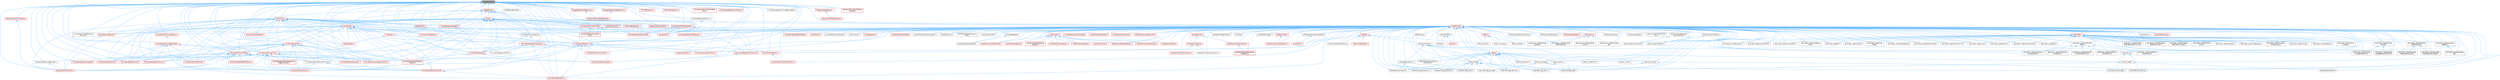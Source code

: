 digraph "FrameNumber.h"
{
 // INTERACTIVE_SVG=YES
 // LATEX_PDF_SIZE
  bgcolor="transparent";
  edge [fontname=Helvetica,fontsize=10,labelfontname=Helvetica,labelfontsize=10];
  node [fontname=Helvetica,fontsize=10,shape=box,height=0.2,width=0.4];
  Node1 [id="Node000001",label="FrameNumber.h",height=0.2,width=0.4,color="gray40", fillcolor="grey60", style="filled", fontcolor="black",tooltip=" "];
  Node1 -> Node2 [id="edge1_Node000001_Node000002",dir="back",color="steelblue1",style="solid",tooltip=" "];
  Node2 [id="Node000002",label="CoreMinimal.h",height=0.2,width=0.4,color="red", fillcolor="#FFF0F0", style="filled",URL="$d7/d67/CoreMinimal_8h.html",tooltip=" "];
  Node2 -> Node3 [id="edge2_Node000002_Node000003",dir="back",color="steelblue1",style="solid",tooltip=" "];
  Node3 [id="Node000003",label="AIAsyncTaskBlueprintProxy.h",height=0.2,width=0.4,color="grey40", fillcolor="white", style="filled",URL="$db/d07/AIAsyncTaskBlueprintProxy_8h.html",tooltip=" "];
  Node2 -> Node4 [id="edge3_Node000002_Node000004",dir="back",color="steelblue1",style="solid",tooltip=" "];
  Node4 [id="Node000004",label="AIBlueprintHelperLibrary.h",height=0.2,width=0.4,color="grey40", fillcolor="white", style="filled",URL="$dc/d00/AIBlueprintHelperLibrary_8h.html",tooltip=" "];
  Node2 -> Node5 [id="edge4_Node000002_Node000005",dir="back",color="steelblue1",style="solid",tooltip=" "];
  Node5 [id="Node000005",label="AIConfig.h",height=0.2,width=0.4,color="grey40", fillcolor="white", style="filled",URL="$da/da3/AIConfig_8h.html",tooltip=" "];
  Node2 -> Node6 [id="edge5_Node000002_Node000006",dir="back",color="steelblue1",style="solid",tooltip=" "];
  Node6 [id="Node000006",label="AIController.h",height=0.2,width=0.4,color="red", fillcolor="#FFF0F0", style="filled",URL="$d7/dd8/AIController_8h.html",tooltip=" "];
  Node2 -> Node9 [id="edge6_Node000002_Node000009",dir="back",color="steelblue1",style="solid",tooltip=" "];
  Node9 [id="Node000009",label="AIDataProvider.h",height=0.2,width=0.4,color="red", fillcolor="#FFF0F0", style="filled",URL="$dd/d5b/AIDataProvider_8h.html",tooltip=" "];
  Node9 -> Node10 [id="edge7_Node000009_Node000010",dir="back",color="steelblue1",style="solid",tooltip=" "];
  Node10 [id="Node000010",label="AIDataProvider_QueryParams.h",height=0.2,width=0.4,color="red", fillcolor="#FFF0F0", style="filled",URL="$d3/dd9/AIDataProvider__QueryParams_8h.html",tooltip=" "];
  Node2 -> Node10 [id="edge8_Node000002_Node000010",dir="back",color="steelblue1",style="solid",tooltip=" "];
  Node2 -> Node20 [id="edge9_Node000002_Node000020",dir="back",color="steelblue1",style="solid",tooltip=" "];
  Node20 [id="Node000020",label="AIHotSpotManager.h",height=0.2,width=0.4,color="grey40", fillcolor="white", style="filled",URL="$da/d1d/AIHotSpotManager_8h.html",tooltip=" "];
  Node2 -> Node21 [id="edge10_Node000002_Node000021",dir="back",color="steelblue1",style="solid",tooltip=" "];
  Node21 [id="Node000021",label="AIModule.h",height=0.2,width=0.4,color="grey40", fillcolor="white", style="filled",URL="$d9/df1/AIModule_8h.html",tooltip=" "];
  Node2 -> Node22 [id="edge11_Node000002_Node000022",dir="back",color="steelblue1",style="solid",tooltip=" "];
  Node22 [id="Node000022",label="AIPerceptionComponent.h",height=0.2,width=0.4,color="grey40", fillcolor="white", style="filled",URL="$d6/d0a/AIPerceptionComponent_8h.html",tooltip=" "];
  Node2 -> Node23 [id="edge12_Node000002_Node000023",dir="back",color="steelblue1",style="solid",tooltip=" "];
  Node23 [id="Node000023",label="AIPerceptionListenerInterface.h",height=0.2,width=0.4,color="grey40", fillcolor="white", style="filled",URL="$d4/dd7/AIPerceptionListenerInterface_8h.html",tooltip=" "];
  Node23 -> Node6 [id="edge13_Node000023_Node000006",dir="back",color="steelblue1",style="solid",tooltip=" "];
  Node2 -> Node24 [id="edge14_Node000002_Node000024",dir="back",color="steelblue1",style="solid",tooltip=" "];
  Node24 [id="Node000024",label="AIPerceptionStimuliSource\lComponent.h",height=0.2,width=0.4,color="grey40", fillcolor="white", style="filled",URL="$df/da3/AIPerceptionStimuliSourceComponent_8h.html",tooltip=" "];
  Node2 -> Node25 [id="edge15_Node000002_Node000025",dir="back",color="steelblue1",style="solid",tooltip=" "];
  Node25 [id="Node000025",label="AIPerceptionSystem.h",height=0.2,width=0.4,color="grey40", fillcolor="white", style="filled",URL="$d0/d08/AIPerceptionSystem_8h.html",tooltip=" "];
  Node25 -> Node22 [id="edge16_Node000025_Node000022",dir="back",color="steelblue1",style="solid",tooltip=" "];
  Node2 -> Node26 [id="edge17_Node000002_Node000026",dir="back",color="steelblue1",style="solid",tooltip=" "];
  Node26 [id="Node000026",label="AIPerceptionTypes.h",height=0.2,width=0.4,color="grey40", fillcolor="white", style="filled",URL="$de/d00/AIPerceptionTypes_8h.html",tooltip=" "];
  Node26 -> Node22 [id="edge18_Node000026_Node000022",dir="back",color="steelblue1",style="solid",tooltip=" "];
  Node26 -> Node25 [id="edge19_Node000026_Node000025",dir="back",color="steelblue1",style="solid",tooltip=" "];
  Node26 -> Node27 [id="edge20_Node000026_Node000027",dir="back",color="steelblue1",style="solid",tooltip=" "];
  Node27 [id="Node000027",label="AISense.h",height=0.2,width=0.4,color="red", fillcolor="#FFF0F0", style="filled",URL="$d3/dbd/AISense_8h.html",tooltip=" "];
  Node27 -> Node22 [id="edge21_Node000027_Node000022",dir="back",color="steelblue1",style="solid",tooltip=" "];
  Node27 -> Node24 [id="edge22_Node000027_Node000024",dir="back",color="steelblue1",style="solid",tooltip=" "];
  Node27 -> Node25 [id="edge23_Node000027_Node000025",dir="back",color="steelblue1",style="solid",tooltip=" "];
  Node27 -> Node28 [id="edge24_Node000027_Node000028",dir="back",color="steelblue1",style="solid",tooltip=" "];
  Node28 [id="Node000028",label="AISenseConfig.h",height=0.2,width=0.4,color="grey40", fillcolor="white", style="filled",URL="$d4/d73/AISenseConfig_8h.html",tooltip=" "];
  Node28 -> Node29 [id="edge25_Node000028_Node000029",dir="back",color="steelblue1",style="solid",tooltip=" "];
  Node29 [id="Node000029",label="AISenseConfig_Blueprint.h",height=0.2,width=0.4,color="grey40", fillcolor="white", style="filled",URL="$d7/ddf/AISenseConfig__Blueprint_8h.html",tooltip=" "];
  Node28 -> Node30 [id="edge26_Node000028_Node000030",dir="back",color="steelblue1",style="solid",tooltip=" "];
  Node30 [id="Node000030",label="AISenseConfig_Damage.h",height=0.2,width=0.4,color="grey40", fillcolor="white", style="filled",URL="$d4/d13/AISenseConfig__Damage_8h.html",tooltip=" "];
  Node28 -> Node31 [id="edge27_Node000028_Node000031",dir="back",color="steelblue1",style="solid",tooltip=" "];
  Node31 [id="Node000031",label="AISenseConfig_Hearing.h",height=0.2,width=0.4,color="grey40", fillcolor="white", style="filled",URL="$df/d81/AISenseConfig__Hearing_8h.html",tooltip=" "];
  Node28 -> Node32 [id="edge28_Node000028_Node000032",dir="back",color="steelblue1",style="solid",tooltip=" "];
  Node32 [id="Node000032",label="AISenseConfig_Prediction.h",height=0.2,width=0.4,color="grey40", fillcolor="white", style="filled",URL="$d2/d6e/AISenseConfig__Prediction_8h.html",tooltip=" "];
  Node28 -> Node33 [id="edge29_Node000028_Node000033",dir="back",color="steelblue1",style="solid",tooltip=" "];
  Node33 [id="Node000033",label="AISenseConfig_Sight.h",height=0.2,width=0.4,color="grey40", fillcolor="white", style="filled",URL="$d7/d17/AISenseConfig__Sight_8h.html",tooltip=" "];
  Node28 -> Node34 [id="edge30_Node000028_Node000034",dir="back",color="steelblue1",style="solid",tooltip=" "];
  Node34 [id="Node000034",label="AISenseConfig_Team.h",height=0.2,width=0.4,color="grey40", fillcolor="white", style="filled",URL="$dc/daf/AISenseConfig__Team_8h.html",tooltip=" "];
  Node28 -> Node35 [id="edge31_Node000028_Node000035",dir="back",color="steelblue1",style="solid",tooltip=" "];
  Node35 [id="Node000035",label="AISenseConfig_Touch.h",height=0.2,width=0.4,color="grey40", fillcolor="white", style="filled",URL="$df/d3a/AISenseConfig__Touch_8h.html",tooltip=" "];
  Node27 -> Node29 [id="edge32_Node000027_Node000029",dir="back",color="steelblue1",style="solid",tooltip=" "];
  Node27 -> Node30 [id="edge33_Node000027_Node000030",dir="back",color="steelblue1",style="solid",tooltip=" "];
  Node27 -> Node31 [id="edge34_Node000027_Node000031",dir="back",color="steelblue1",style="solid",tooltip=" "];
  Node27 -> Node32 [id="edge35_Node000027_Node000032",dir="back",color="steelblue1",style="solid",tooltip=" "];
  Node27 -> Node33 [id="edge36_Node000027_Node000033",dir="back",color="steelblue1",style="solid",tooltip=" "];
  Node27 -> Node34 [id="edge37_Node000027_Node000034",dir="back",color="steelblue1",style="solid",tooltip=" "];
  Node27 -> Node35 [id="edge38_Node000027_Node000035",dir="back",color="steelblue1",style="solid",tooltip=" "];
  Node27 -> Node36 [id="edge39_Node000027_Node000036",dir="back",color="steelblue1",style="solid",tooltip=" "];
  Node36 [id="Node000036",label="AISense_Blueprint.h",height=0.2,width=0.4,color="grey40", fillcolor="white", style="filled",URL="$d6/d30/AISense__Blueprint_8h.html",tooltip=" "];
  Node27 -> Node37 [id="edge40_Node000027_Node000037",dir="back",color="steelblue1",style="solid",tooltip=" "];
  Node37 [id="Node000037",label="AISense_Damage.h",height=0.2,width=0.4,color="grey40", fillcolor="white", style="filled",URL="$dd/d37/AISense__Damage_8h.html",tooltip=" "];
  Node37 -> Node30 [id="edge41_Node000037_Node000030",dir="back",color="steelblue1",style="solid",tooltip=" "];
  Node37 -> Node38 [id="edge42_Node000037_Node000038",dir="back",color="steelblue1",style="solid",tooltip=" "];
  Node38 [id="Node000038",label="AISenseEvent_Damage.h",height=0.2,width=0.4,color="grey40", fillcolor="white", style="filled",URL="$db/d23/AISenseEvent__Damage_8h.html",tooltip=" "];
  Node27 -> Node39 [id="edge43_Node000027_Node000039",dir="back",color="steelblue1",style="solid",tooltip=" "];
  Node39 [id="Node000039",label="AISense_Hearing.h",height=0.2,width=0.4,color="grey40", fillcolor="white", style="filled",URL="$dc/d03/AISense__Hearing_8h.html",tooltip=" "];
  Node39 -> Node31 [id="edge44_Node000039_Node000031",dir="back",color="steelblue1",style="solid",tooltip=" "];
  Node39 -> Node40 [id="edge45_Node000039_Node000040",dir="back",color="steelblue1",style="solid",tooltip=" "];
  Node40 [id="Node000040",label="AISenseEvent_Hearing.h",height=0.2,width=0.4,color="grey40", fillcolor="white", style="filled",URL="$df/d3a/AISenseEvent__Hearing_8h.html",tooltip=" "];
  Node27 -> Node41 [id="edge46_Node000027_Node000041",dir="back",color="steelblue1",style="solid",tooltip=" "];
  Node41 [id="Node000041",label="AISense_Prediction.h",height=0.2,width=0.4,color="grey40", fillcolor="white", style="filled",URL="$d4/de0/AISense__Prediction_8h.html",tooltip=" "];
  Node27 -> Node42 [id="edge47_Node000027_Node000042",dir="back",color="steelblue1",style="solid",tooltip=" "];
  Node42 [id="Node000042",label="AISense_Sight.h",height=0.2,width=0.4,color="grey40", fillcolor="white", style="filled",URL="$d7/d6f/AISense__Sight_8h.html",tooltip=" "];
  Node42 -> Node33 [id="edge48_Node000042_Node000033",dir="back",color="steelblue1",style="solid",tooltip=" "];
  Node42 -> Node43 [id="edge49_Node000042_Node000043",dir="back",color="steelblue1",style="solid",tooltip=" "];
  Node43 [id="Node000043",label="AISightTargetInterface.h",height=0.2,width=0.4,color="grey40", fillcolor="white", style="filled",URL="$d0/dd7/AISightTargetInterface_8h.html",tooltip=" "];
  Node27 -> Node44 [id="edge50_Node000027_Node000044",dir="back",color="steelblue1",style="solid",tooltip=" "];
  Node44 [id="Node000044",label="AISense_Team.h",height=0.2,width=0.4,color="grey40", fillcolor="white", style="filled",URL="$d7/d7a/AISense__Team_8h.html",tooltip=" "];
  Node44 -> Node34 [id="edge51_Node000044_Node000034",dir="back",color="steelblue1",style="solid",tooltip=" "];
  Node27 -> Node45 [id="edge52_Node000027_Node000045",dir="back",color="steelblue1",style="solid",tooltip=" "];
  Node45 [id="Node000045",label="AISense_Touch.h",height=0.2,width=0.4,color="grey40", fillcolor="white", style="filled",URL="$d6/db4/AISense__Touch_8h.html",tooltip=" "];
  Node26 -> Node28 [id="edge53_Node000026_Node000028",dir="back",color="steelblue1",style="solid",tooltip=" "];
  Node26 -> Node31 [id="edge54_Node000026_Node000031",dir="back",color="steelblue1",style="solid",tooltip=" "];
  Node26 -> Node33 [id="edge55_Node000026_Node000033",dir="back",color="steelblue1",style="solid",tooltip=" "];
  Node26 -> Node46 [id="edge56_Node000026_Node000046",dir="back",color="steelblue1",style="solid",tooltip=" "];
  Node46 [id="Node000046",label="AISenseEvent.h",height=0.2,width=0.4,color="grey40", fillcolor="white", style="filled",URL="$de/d44/AISenseEvent_8h.html",tooltip=" "];
  Node46 -> Node38 [id="edge57_Node000046_Node000038",dir="back",color="steelblue1",style="solid",tooltip=" "];
  Node46 -> Node40 [id="edge58_Node000046_Node000040",dir="back",color="steelblue1",style="solid",tooltip=" "];
  Node2 -> Node47 [id="edge59_Node000002_Node000047",dir="back",color="steelblue1",style="solid",tooltip=" "];
  Node47 [id="Node000047",label="AIResourceInterface.h",height=0.2,width=0.4,color="red", fillcolor="#FFF0F0", style="filled",URL="$dd/d0d/AIResourceInterface_8h.html",tooltip=" "];
  Node2 -> Node104 [id="edge60_Node000002_Node000104",dir="back",color="steelblue1",style="solid",tooltip=" "];
  Node104 [id="Node000104",label="AIResources.h",height=0.2,width=0.4,color="grey40", fillcolor="white", style="filled",URL="$d9/db0/AIResources_8h.html",tooltip=" "];
  Node2 -> Node27 [id="edge61_Node000002_Node000027",dir="back",color="steelblue1",style="solid",tooltip=" "];
  Node2 -> Node28 [id="edge62_Node000002_Node000028",dir="back",color="steelblue1",style="solid",tooltip=" "];
  Node2 -> Node29 [id="edge63_Node000002_Node000029",dir="back",color="steelblue1",style="solid",tooltip=" "];
  Node2 -> Node30 [id="edge64_Node000002_Node000030",dir="back",color="steelblue1",style="solid",tooltip=" "];
  Node2 -> Node31 [id="edge65_Node000002_Node000031",dir="back",color="steelblue1",style="solid",tooltip=" "];
  Node2 -> Node32 [id="edge66_Node000002_Node000032",dir="back",color="steelblue1",style="solid",tooltip=" "];
  Node2 -> Node33 [id="edge67_Node000002_Node000033",dir="back",color="steelblue1",style="solid",tooltip=" "];
  Node2 -> Node34 [id="edge68_Node000002_Node000034",dir="back",color="steelblue1",style="solid",tooltip=" "];
  Node2 -> Node35 [id="edge69_Node000002_Node000035",dir="back",color="steelblue1",style="solid",tooltip=" "];
  Node2 -> Node46 [id="edge70_Node000002_Node000046",dir="back",color="steelblue1",style="solid",tooltip=" "];
  Node2 -> Node38 [id="edge71_Node000002_Node000038",dir="back",color="steelblue1",style="solid",tooltip=" "];
  Node2 -> Node40 [id="edge72_Node000002_Node000040",dir="back",color="steelblue1",style="solid",tooltip=" "];
  Node2 -> Node36 [id="edge73_Node000002_Node000036",dir="back",color="steelblue1",style="solid",tooltip=" "];
  Node2 -> Node37 [id="edge74_Node000002_Node000037",dir="back",color="steelblue1",style="solid",tooltip=" "];
  Node2 -> Node39 [id="edge75_Node000002_Node000039",dir="back",color="steelblue1",style="solid",tooltip=" "];
  Node2 -> Node41 [id="edge76_Node000002_Node000041",dir="back",color="steelblue1",style="solid",tooltip=" "];
  Node2 -> Node42 [id="edge77_Node000002_Node000042",dir="back",color="steelblue1",style="solid",tooltip=" "];
  Node2 -> Node44 [id="edge78_Node000002_Node000044",dir="back",color="steelblue1",style="solid",tooltip=" "];
  Node2 -> Node45 [id="edge79_Node000002_Node000045",dir="back",color="steelblue1",style="solid",tooltip=" "];
  Node2 -> Node43 [id="edge80_Node000002_Node000043",dir="back",color="steelblue1",style="solid",tooltip=" "];
  Node2 -> Node105 [id="edge81_Node000002_Node000105",dir="back",color="steelblue1",style="solid",tooltip=" "];
  Node105 [id="Node000105",label="AISystem.h",height=0.2,width=0.4,color="red", fillcolor="#FFF0F0", style="filled",URL="$d0/d71/AISystem_8h.html",tooltip=" "];
  Node2 -> Node110 [id="edge82_Node000002_Node000110",dir="back",color="steelblue1",style="solid",tooltip=" "];
  Node110 [id="Node000110",label="AISystemBase.h",height=0.2,width=0.4,color="grey40", fillcolor="white", style="filled",URL="$d5/d44/AISystemBase_8h.html",tooltip=" "];
  Node110 -> Node21 [id="edge83_Node000110_Node000021",dir="back",color="steelblue1",style="solid",tooltip=" "];
  Node110 -> Node105 [id="edge84_Node000110_Node000105",dir="back",color="steelblue1",style="solid",tooltip=" "];
  Node2 -> Node111 [id="edge85_Node000002_Node000111",dir="back",color="steelblue1",style="solid",tooltip=" "];
  Node111 [id="Node000111",label="AITask.h",height=0.2,width=0.4,color="red", fillcolor="#FFF0F0", style="filled",URL="$d6/de2/AITask_8h.html",tooltip=" "];
  Node111 -> Node112 [id="edge86_Node000111_Node000112",dir="back",color="steelblue1",style="solid",tooltip=" "];
  Node112 [id="Node000112",label="AITask_LockLogic.h",height=0.2,width=0.4,color="grey40", fillcolor="white", style="filled",URL="$d8/d28/AITask__LockLogic_8h.html",tooltip=" "];
  Node111 -> Node101 [id="edge87_Node000111_Node000101",dir="back",color="steelblue1",style="solid",tooltip=" "];
  Node101 [id="Node000101",label="AITask_MoveTo.h",height=0.2,width=0.4,color="grey40", fillcolor="white", style="filled",URL="$d4/dc4/AITask__MoveTo_8h.html",tooltip=" "];
  Node111 -> Node113 [id="edge88_Node000111_Node000113",dir="back",color="steelblue1",style="solid",tooltip=" "];
  Node113 [id="Node000113",label="AITask_RunEQS.h",height=0.2,width=0.4,color="grey40", fillcolor="white", style="filled",URL="$d9/d9f/AITask__RunEQS_8h.html",tooltip=" "];
  Node2 -> Node112 [id="edge89_Node000002_Node000112",dir="back",color="steelblue1",style="solid",tooltip=" "];
  Node2 -> Node101 [id="edge90_Node000002_Node000101",dir="back",color="steelblue1",style="solid",tooltip=" "];
  Node2 -> Node113 [id="edge91_Node000002_Node000113",dir="back",color="steelblue1",style="solid",tooltip=" "];
  Node2 -> Node114 [id="edge92_Node000002_Node000114",dir="back",color="steelblue1",style="solid",tooltip=" "];
  Node114 [id="Node000114",label="AITypes.h",height=0.2,width=0.4,color="red", fillcolor="#FFF0F0", style="filled",URL="$dd/d64/AITypes_8h.html",tooltip=" "];
  Node114 -> Node3 [id="edge93_Node000114_Node000003",dir="back",color="steelblue1",style="solid",tooltip=" "];
  Node114 -> Node6 [id="edge94_Node000114_Node000006",dir="back",color="steelblue1",style="solid",tooltip=" "];
  Node114 -> Node26 [id="edge95_Node000114_Node000026",dir="back",color="steelblue1",style="solid",tooltip=" "];
  Node114 -> Node47 [id="edge96_Node000114_Node000047",dir="back",color="steelblue1",style="solid",tooltip=" "];
  Node114 -> Node101 [id="edge97_Node000114_Node000101",dir="back",color="steelblue1",style="solid",tooltip=" "];
  Node2 -> Node119 [id="edge98_Node000002_Node000119",dir="back",color="steelblue1",style="solid",tooltip=" "];
  Node119 [id="Node000119",label="AbilityAsync.h",height=0.2,width=0.4,color="red", fillcolor="#FFF0F0", style="filled",URL="$d8/dce/AbilityAsync_8h.html",tooltip=" "];
  Node119 -> Node120 [id="edge99_Node000119_Node000120",dir="back",color="steelblue1",style="solid",tooltip=" "];
  Node120 [id="Node000120",label="AbilityAsync_WaitAttribute\lChanged.h",height=0.2,width=0.4,color="grey40", fillcolor="white", style="filled",URL="$d8/d81/AbilityAsync__WaitAttributeChanged_8h.html",tooltip=" "];
  Node119 -> Node121 [id="edge100_Node000119_Node000121",dir="back",color="steelblue1",style="solid",tooltip=" "];
  Node121 [id="Node000121",label="AbilityAsync_WaitGameplay\lEffectApplied.h",height=0.2,width=0.4,color="grey40", fillcolor="white", style="filled",URL="$dd/d1a/AbilityAsync__WaitGameplayEffectApplied_8h.html",tooltip=" "];
  Node119 -> Node122 [id="edge101_Node000119_Node000122",dir="back",color="steelblue1",style="solid",tooltip=" "];
  Node122 [id="Node000122",label="AbilityAsync_WaitGameplay\lEvent.h",height=0.2,width=0.4,color="grey40", fillcolor="white", style="filled",URL="$d4/d2d/AbilityAsync__WaitGameplayEvent_8h.html",tooltip=" "];
  Node119 -> Node123 [id="edge102_Node000119_Node000123",dir="back",color="steelblue1",style="solid",tooltip=" "];
  Node123 [id="Node000123",label="AbilityAsync_WaitGameplay\lTag.h",height=0.2,width=0.4,color="grey40", fillcolor="white", style="filled",URL="$d8/dc5/AbilityAsync__WaitGameplayTag_8h.html",tooltip=" "];
  Node2 -> Node120 [id="edge103_Node000002_Node000120",dir="back",color="steelblue1",style="solid",tooltip=" "];
  Node2 -> Node121 [id="edge104_Node000002_Node000121",dir="back",color="steelblue1",style="solid",tooltip=" "];
  Node2 -> Node122 [id="edge105_Node000002_Node000122",dir="back",color="steelblue1",style="solid",tooltip=" "];
  Node2 -> Node123 [id="edge106_Node000002_Node000123",dir="back",color="steelblue1",style="solid",tooltip=" "];
  Node2 -> Node126 [id="edge107_Node000002_Node000126",dir="back",color="steelblue1",style="solid",tooltip=" "];
  Node126 [id="Node000126",label="AbilitySystemBlueprintLibrary.h",height=0.2,width=0.4,color="grey40", fillcolor="white", style="filled",URL="$d5/dd6/AbilitySystemBlueprintLibrary_8h.html",tooltip=" "];
  Node2 -> Node127 [id="edge108_Node000002_Node000127",dir="back",color="steelblue1",style="solid",tooltip=" "];
  Node127 [id="Node000127",label="AbilitySystemComponent.h",height=0.2,width=0.4,color="grey40", fillcolor="white", style="filled",URL="$d0/da3/AbilitySystemComponent_8h.html",tooltip=" "];
  Node2 -> Node128 [id="edge109_Node000002_Node000128",dir="back",color="steelblue1",style="solid",tooltip=" "];
  Node128 [id="Node000128",label="AbilitySystemDebugHUD.h",height=0.2,width=0.4,color="grey40", fillcolor="white", style="filled",URL="$dc/d84/AbilitySystemDebugHUD_8h.html",tooltip=" "];
  Node2 -> Node129 [id="edge110_Node000002_Node000129",dir="back",color="steelblue1",style="solid",tooltip=" "];
  Node129 [id="Node000129",label="AbilitySystemGlobals.h",height=0.2,width=0.4,color="red", fillcolor="#FFF0F0", style="filled",URL="$dc/d82/AbilitySystemGlobals_8h.html",tooltip=" "];
  Node2 -> Node131 [id="edge111_Node000002_Node000131",dir="back",color="steelblue1",style="solid",tooltip=" "];
  Node131 [id="Node000131",label="AbilitySystemInterface.h",height=0.2,width=0.4,color="grey40", fillcolor="white", style="filled",URL="$d8/d76/AbilitySystemInterface_8h.html",tooltip=" "];
  Node131 -> Node132 [id="edge112_Node000131_Node000132",dir="back",color="steelblue1",style="solid",tooltip=" "];
  Node132 [id="Node000132",label="AbilitySystemTestPawn.h",height=0.2,width=0.4,color="grey40", fillcolor="white", style="filled",URL="$d9/d5f/AbilitySystemTestPawn_8h.html",tooltip=" "];
  Node2 -> Node133 [id="edge113_Node000002_Node000133",dir="back",color="steelblue1",style="solid",tooltip=" "];
  Node133 [id="Node000133",label="AbilitySystemLog.h",height=0.2,width=0.4,color="grey40", fillcolor="white", style="filled",URL="$d9/d0f/AbilitySystemLog_8h.html",tooltip=" "];
  Node2 -> Node134 [id="edge114_Node000002_Node000134",dir="back",color="steelblue1",style="solid",tooltip=" "];
  Node134 [id="Node000134",label="AbilitySystemReplication\lProxyInterface.h",height=0.2,width=0.4,color="grey40", fillcolor="white", style="filled",URL="$d9/d17/AbilitySystemReplicationProxyInterface_8h.html",tooltip=" "];
  Node134 -> Node127 [id="edge115_Node000134_Node000127",dir="back",color="steelblue1",style="solid",tooltip=" "];
  Node2 -> Node135 [id="edge116_Node000002_Node000135",dir="back",color="steelblue1",style="solid",tooltip=" "];
  Node135 [id="Node000135",label="AbilitySystemStats.h",height=0.2,width=0.4,color="grey40", fillcolor="white", style="filled",URL="$d2/d42/AbilitySystemStats_8h.html",tooltip=" "];
  Node2 -> Node136 [id="edge117_Node000002_Node000136",dir="back",color="steelblue1",style="solid",tooltip=" "];
  Node136 [id="Node000136",label="AbilitySystemTestAttribute\lSet.h",height=0.2,width=0.4,color="grey40", fillcolor="white", style="filled",URL="$df/d1f/AbilitySystemTestAttributeSet_8h.html",tooltip=" "];
  Node2 -> Node132 [id="edge118_Node000002_Node000132",dir="back",color="steelblue1",style="solid",tooltip=" "];
  Node2 -> Node137 [id="edge119_Node000002_Node000137",dir="back",color="steelblue1",style="solid",tooltip=" "];
  Node137 [id="Node000137",label="AbilityTask.h",height=0.2,width=0.4,color="red", fillcolor="#FFF0F0", style="filled",URL="$d2/d8e/AbilityTask_8h.html",tooltip=" "];
  Node137 -> Node138 [id="edge120_Node000137_Node000138",dir="back",color="steelblue1",style="solid",tooltip=" "];
  Node138 [id="Node000138",label="AbilityTask_ApplyRootMotion\lConstantForce.h",height=0.2,width=0.4,color="grey40", fillcolor="white", style="filled",URL="$d0/de8/AbilityTask__ApplyRootMotionConstantForce_8h.html",tooltip=" "];
  Node137 -> Node139 [id="edge121_Node000137_Node000139",dir="back",color="steelblue1",style="solid",tooltip=" "];
  Node139 [id="Node000139",label="AbilityTask_ApplyRootMotion\lJumpForce.h",height=0.2,width=0.4,color="grey40", fillcolor="white", style="filled",URL="$d7/db6/AbilityTask__ApplyRootMotionJumpForce_8h.html",tooltip=" "];
  Node137 -> Node140 [id="edge122_Node000137_Node000140",dir="back",color="steelblue1",style="solid",tooltip=" "];
  Node140 [id="Node000140",label="AbilityTask_ApplyRootMotion\lMoveToActorForce.h",height=0.2,width=0.4,color="grey40", fillcolor="white", style="filled",URL="$d5/de3/AbilityTask__ApplyRootMotionMoveToActorForce_8h.html",tooltip=" "];
  Node137 -> Node141 [id="edge123_Node000137_Node000141",dir="back",color="steelblue1",style="solid",tooltip=" "];
  Node141 [id="Node000141",label="AbilityTask_ApplyRootMotion\lMoveToForce.h",height=0.2,width=0.4,color="grey40", fillcolor="white", style="filled",URL="$d3/dc3/AbilityTask__ApplyRootMotionMoveToForce_8h.html",tooltip=" "];
  Node137 -> Node142 [id="edge124_Node000137_Node000142",dir="back",color="steelblue1",style="solid",tooltip=" "];
  Node142 [id="Node000142",label="AbilityTask_ApplyRootMotion\lRadialForce.h",height=0.2,width=0.4,color="grey40", fillcolor="white", style="filled",URL="$da/d06/AbilityTask__ApplyRootMotionRadialForce_8h.html",tooltip=" "];
  Node137 -> Node143 [id="edge125_Node000137_Node000143",dir="back",color="steelblue1",style="solid",tooltip=" "];
  Node143 [id="Node000143",label="AbilityTask_ApplyRootMotion\l_Base.h",height=0.2,width=0.4,color="grey40", fillcolor="white", style="filled",URL="$d8/d7d/AbilityTask__ApplyRootMotion__Base_8h.html",tooltip=" "];
  Node143 -> Node138 [id="edge126_Node000143_Node000138",dir="back",color="steelblue1",style="solid",tooltip=" "];
  Node143 -> Node139 [id="edge127_Node000143_Node000139",dir="back",color="steelblue1",style="solid",tooltip=" "];
  Node143 -> Node140 [id="edge128_Node000143_Node000140",dir="back",color="steelblue1",style="solid",tooltip=" "];
  Node143 -> Node141 [id="edge129_Node000143_Node000141",dir="back",color="steelblue1",style="solid",tooltip=" "];
  Node143 -> Node142 [id="edge130_Node000143_Node000142",dir="back",color="steelblue1",style="solid",tooltip=" "];
  Node137 -> Node144 [id="edge131_Node000137_Node000144",dir="back",color="steelblue1",style="solid",tooltip=" "];
  Node144 [id="Node000144",label="AbilityTask_MoveToLocation.h",height=0.2,width=0.4,color="grey40", fillcolor="white", style="filled",URL="$da/d8d/AbilityTask__MoveToLocation_8h.html",tooltip=" "];
  Node137 -> Node145 [id="edge132_Node000137_Node000145",dir="back",color="steelblue1",style="solid",tooltip=" "];
  Node145 [id="Node000145",label="AbilityTask_NetworkSyncPoint.h",height=0.2,width=0.4,color="grey40", fillcolor="white", style="filled",URL="$dc/d62/AbilityTask__NetworkSyncPoint_8h.html",tooltip=" "];
  Node137 -> Node146 [id="edge133_Node000137_Node000146",dir="back",color="steelblue1",style="solid",tooltip=" "];
  Node146 [id="Node000146",label="AbilityTask_PlayAnimAndWait.h",height=0.2,width=0.4,color="grey40", fillcolor="white", style="filled",URL="$d4/d50/AbilityTask__PlayAnimAndWait_8h.html",tooltip=" "];
  Node137 -> Node147 [id="edge134_Node000137_Node000147",dir="back",color="steelblue1",style="solid",tooltip=" "];
  Node147 [id="Node000147",label="AbilityTask_PlayMontageAnd\lWait.h",height=0.2,width=0.4,color="grey40", fillcolor="white", style="filled",URL="$de/d05/AbilityTask__PlayMontageAndWait_8h.html",tooltip=" "];
  Node137 -> Node148 [id="edge135_Node000137_Node000148",dir="back",color="steelblue1",style="solid",tooltip=" "];
  Node148 [id="Node000148",label="AbilityTask_Repeat.h",height=0.2,width=0.4,color="grey40", fillcolor="white", style="filled",URL="$da/d7d/AbilityTask__Repeat_8h.html",tooltip=" "];
  Node137 -> Node149 [id="edge136_Node000137_Node000149",dir="back",color="steelblue1",style="solid",tooltip=" "];
  Node149 [id="Node000149",label="AbilityTask_SpawnActor.h",height=0.2,width=0.4,color="grey40", fillcolor="white", style="filled",URL="$dc/d97/AbilityTask__SpawnActor_8h.html",tooltip=" "];
  Node137 -> Node150 [id="edge137_Node000137_Node000150",dir="back",color="steelblue1",style="solid",tooltip=" "];
  Node150 [id="Node000150",label="AbilityTask_StartAbility\lState.h",height=0.2,width=0.4,color="grey40", fillcolor="white", style="filled",URL="$db/d91/AbilityTask__StartAbilityState_8h.html",tooltip=" "];
  Node137 -> Node151 [id="edge138_Node000137_Node000151",dir="back",color="steelblue1",style="solid",tooltip=" "];
  Node151 [id="Node000151",label="AbilityTask_VisualizeTargeting.h",height=0.2,width=0.4,color="grey40", fillcolor="white", style="filled",URL="$df/dbd/AbilityTask__VisualizeTargeting_8h.html",tooltip=" "];
  Node137 -> Node152 [id="edge139_Node000137_Node000152",dir="back",color="steelblue1",style="solid",tooltip=" "];
  Node152 [id="Node000152",label="AbilityTask_WaitAbilityActivate.h",height=0.2,width=0.4,color="grey40", fillcolor="white", style="filled",URL="$db/da3/AbilityTask__WaitAbilityActivate_8h.html",tooltip=" "];
  Node137 -> Node153 [id="edge140_Node000137_Node000153",dir="back",color="steelblue1",style="solid",tooltip=" "];
  Node153 [id="Node000153",label="AbilityTask_WaitAbilityCommit.h",height=0.2,width=0.4,color="grey40", fillcolor="white", style="filled",URL="$de/de8/AbilityTask__WaitAbilityCommit_8h.html",tooltip=" "];
  Node137 -> Node154 [id="edge141_Node000137_Node000154",dir="back",color="steelblue1",style="solid",tooltip=" "];
  Node154 [id="Node000154",label="AbilityTask_WaitAttribute\lChange.h",height=0.2,width=0.4,color="grey40", fillcolor="white", style="filled",URL="$dd/d60/AbilityTask__WaitAttributeChange_8h.html",tooltip=" "];
  Node154 -> Node155 [id="edge142_Node000154_Node000155",dir="back",color="steelblue1",style="solid",tooltip=" "];
  Node155 [id="Node000155",label="AbilityTask_WaitAttribute\lChangeRatioThreshold.h",height=0.2,width=0.4,color="grey40", fillcolor="white", style="filled",URL="$de/d5e/AbilityTask__WaitAttributeChangeRatioThreshold_8h.html",tooltip=" "];
  Node154 -> Node156 [id="edge143_Node000154_Node000156",dir="back",color="steelblue1",style="solid",tooltip=" "];
  Node156 [id="Node000156",label="AbilityTask_WaitAttribute\lChangeThreshold.h",height=0.2,width=0.4,color="grey40", fillcolor="white", style="filled",URL="$db/d3e/AbilityTask__WaitAttributeChangeThreshold_8h.html",tooltip=" "];
  Node137 -> Node155 [id="edge144_Node000137_Node000155",dir="back",color="steelblue1",style="solid",tooltip=" "];
  Node137 -> Node156 [id="edge145_Node000137_Node000156",dir="back",color="steelblue1",style="solid",tooltip=" "];
  Node137 -> Node157 [id="edge146_Node000137_Node000157",dir="back",color="steelblue1",style="solid",tooltip=" "];
  Node157 [id="Node000157",label="AbilityTask_WaitCancel.h",height=0.2,width=0.4,color="grey40", fillcolor="white", style="filled",URL="$dc/d16/AbilityTask__WaitCancel_8h.html",tooltip=" "];
  Node137 -> Node158 [id="edge147_Node000137_Node000158",dir="back",color="steelblue1",style="solid",tooltip=" "];
  Node158 [id="Node000158",label="AbilityTask_WaitConfirm.h",height=0.2,width=0.4,color="grey40", fillcolor="white", style="filled",URL="$d3/d4f/AbilityTask__WaitConfirm_8h.html",tooltip=" "];
  Node137 -> Node159 [id="edge148_Node000137_Node000159",dir="back",color="steelblue1",style="solid",tooltip=" "];
  Node159 [id="Node000159",label="AbilityTask_WaitConfirmCancel.h",height=0.2,width=0.4,color="grey40", fillcolor="white", style="filled",URL="$de/d88/AbilityTask__WaitConfirmCancel_8h.html",tooltip=" "];
  Node137 -> Node160 [id="edge149_Node000137_Node000160",dir="back",color="steelblue1",style="solid",tooltip=" "];
  Node160 [id="Node000160",label="AbilityTask_WaitDelay.h",height=0.2,width=0.4,color="grey40", fillcolor="white", style="filled",URL="$dc/d63/AbilityTask__WaitDelay_8h.html",tooltip=" "];
  Node137 -> Node161 [id="edge150_Node000137_Node000161",dir="back",color="steelblue1",style="solid",tooltip=" "];
  Node161 [id="Node000161",label="AbilityTask_WaitGameplay\lEffectApplied.h",height=0.2,width=0.4,color="grey40", fillcolor="white", style="filled",URL="$d8/dfe/AbilityTask__WaitGameplayEffectApplied_8h.html",tooltip=" "];
  Node161 -> Node162 [id="edge151_Node000161_Node000162",dir="back",color="steelblue1",style="solid",tooltip=" "];
  Node162 [id="Node000162",label="AbilityTask_WaitGameplay\lEffectApplied_Self.h",height=0.2,width=0.4,color="grey40", fillcolor="white", style="filled",URL="$d0/d01/AbilityTask__WaitGameplayEffectApplied__Self_8h.html",tooltip=" "];
  Node161 -> Node163 [id="edge152_Node000161_Node000163",dir="back",color="steelblue1",style="solid",tooltip=" "];
  Node163 [id="Node000163",label="AbilityTask_WaitGameplay\lEffectApplied_Target.h",height=0.2,width=0.4,color="grey40", fillcolor="white", style="filled",URL="$db/dc4/AbilityTask__WaitGameplayEffectApplied__Target_8h.html",tooltip=" "];
  Node137 -> Node164 [id="edge153_Node000137_Node000164",dir="back",color="steelblue1",style="solid",tooltip=" "];
  Node164 [id="Node000164",label="AbilityTask_WaitGameplay\lEffectBlockedImmunity.h",height=0.2,width=0.4,color="grey40", fillcolor="white", style="filled",URL="$d4/d24/AbilityTask__WaitGameplayEffectBlockedImmunity_8h.html",tooltip=" "];
  Node137 -> Node165 [id="edge154_Node000137_Node000165",dir="back",color="steelblue1",style="solid",tooltip=" "];
  Node165 [id="Node000165",label="AbilityTask_WaitGameplay\lEffectRemoved.h",height=0.2,width=0.4,color="grey40", fillcolor="white", style="filled",URL="$d1/da9/AbilityTask__WaitGameplayEffectRemoved_8h.html",tooltip=" "];
  Node137 -> Node166 [id="edge155_Node000137_Node000166",dir="back",color="steelblue1",style="solid",tooltip=" "];
  Node166 [id="Node000166",label="AbilityTask_WaitGameplay\lEffectStackChange.h",height=0.2,width=0.4,color="grey40", fillcolor="white", style="filled",URL="$de/db3/AbilityTask__WaitGameplayEffectStackChange_8h.html",tooltip=" "];
  Node137 -> Node167 [id="edge156_Node000137_Node000167",dir="back",color="steelblue1",style="solid",tooltip=" "];
  Node167 [id="Node000167",label="AbilityTask_WaitGameplay\lEvent.h",height=0.2,width=0.4,color="grey40", fillcolor="white", style="filled",URL="$dc/db8/AbilityTask__WaitGameplayEvent_8h.html",tooltip=" "];
  Node137 -> Node168 [id="edge157_Node000137_Node000168",dir="back",color="steelblue1",style="solid",tooltip=" "];
  Node168 [id="Node000168",label="AbilityTask_WaitGameplay\lTagBase.h",height=0.2,width=0.4,color="grey40", fillcolor="white", style="filled",URL="$d8/dd0/AbilityTask__WaitGameplayTagBase_8h.html",tooltip=" "];
  Node168 -> Node169 [id="edge158_Node000168_Node000169",dir="back",color="steelblue1",style="solid",tooltip=" "];
  Node169 [id="Node000169",label="AbilityTask_WaitGameplay\lTag.h",height=0.2,width=0.4,color="grey40", fillcolor="white", style="filled",URL="$d3/d4f/AbilityTask__WaitGameplayTag_8h.html",tooltip=" "];
  Node137 -> Node172 [id="edge159_Node000137_Node000172",dir="back",color="steelblue1",style="solid",tooltip=" "];
  Node172 [id="Node000172",label="AbilityTask_WaitInputPress.h",height=0.2,width=0.4,color="grey40", fillcolor="white", style="filled",URL="$d6/d00/AbilityTask__WaitInputPress_8h.html",tooltip=" "];
  Node137 -> Node173 [id="edge160_Node000137_Node000173",dir="back",color="steelblue1",style="solid",tooltip=" "];
  Node173 [id="Node000173",label="AbilityTask_WaitInputRelease.h",height=0.2,width=0.4,color="grey40", fillcolor="white", style="filled",URL="$d1/d89/AbilityTask__WaitInputRelease_8h.html",tooltip=" "];
  Node137 -> Node174 [id="edge161_Node000137_Node000174",dir="back",color="steelblue1",style="solid",tooltip=" "];
  Node174 [id="Node000174",label="AbilityTask_WaitMovement\lModeChange.h",height=0.2,width=0.4,color="grey40", fillcolor="white", style="filled",URL="$d9/df7/AbilityTask__WaitMovementModeChange_8h.html",tooltip=" "];
  Node137 -> Node175 [id="edge162_Node000137_Node000175",dir="back",color="steelblue1",style="solid",tooltip=" "];
  Node175 [id="Node000175",label="AbilityTask_WaitOverlap.h",height=0.2,width=0.4,color="grey40", fillcolor="white", style="filled",URL="$d9/dab/AbilityTask__WaitOverlap_8h.html",tooltip=" "];
  Node137 -> Node176 [id="edge163_Node000137_Node000176",dir="back",color="steelblue1",style="solid",tooltip=" "];
  Node176 [id="Node000176",label="AbilityTask_WaitTargetData.h",height=0.2,width=0.4,color="grey40", fillcolor="white", style="filled",URL="$d2/d40/AbilityTask__WaitTargetData_8h.html",tooltip=" "];
  Node137 -> Node177 [id="edge164_Node000137_Node000177",dir="back",color="steelblue1",style="solid",tooltip=" "];
  Node177 [id="Node000177",label="AbilityTask_WaitVelocity\lChange.h",height=0.2,width=0.4,color="grey40", fillcolor="white", style="filled",URL="$da/d38/AbilityTask__WaitVelocityChange_8h.html",tooltip=" "];
  Node2 -> Node138 [id="edge165_Node000002_Node000138",dir="back",color="steelblue1",style="solid",tooltip=" "];
  Node2 -> Node139 [id="edge166_Node000002_Node000139",dir="back",color="steelblue1",style="solid",tooltip=" "];
  Node2 -> Node140 [id="edge167_Node000002_Node000140",dir="back",color="steelblue1",style="solid",tooltip=" "];
  Node2 -> Node141 [id="edge168_Node000002_Node000141",dir="back",color="steelblue1",style="solid",tooltip=" "];
  Node2 -> Node142 [id="edge169_Node000002_Node000142",dir="back",color="steelblue1",style="solid",tooltip=" "];
  Node2 -> Node143 [id="edge170_Node000002_Node000143",dir="back",color="steelblue1",style="solid",tooltip=" "];
  Node2 -> Node144 [id="edge171_Node000002_Node000144",dir="back",color="steelblue1",style="solid",tooltip=" "];
  Node2 -> Node145 [id="edge172_Node000002_Node000145",dir="back",color="steelblue1",style="solid",tooltip=" "];
  Node2 -> Node146 [id="edge173_Node000002_Node000146",dir="back",color="steelblue1",style="solid",tooltip=" "];
  Node2 -> Node147 [id="edge174_Node000002_Node000147",dir="back",color="steelblue1",style="solid",tooltip=" "];
  Node2 -> Node148 [id="edge175_Node000002_Node000148",dir="back",color="steelblue1",style="solid",tooltip=" "];
  Node2 -> Node149 [id="edge176_Node000002_Node000149",dir="back",color="steelblue1",style="solid",tooltip=" "];
  Node2 -> Node150 [id="edge177_Node000002_Node000150",dir="back",color="steelblue1",style="solid",tooltip=" "];
  Node2 -> Node151 [id="edge178_Node000002_Node000151",dir="back",color="steelblue1",style="solid",tooltip=" "];
  Node2 -> Node152 [id="edge179_Node000002_Node000152",dir="back",color="steelblue1",style="solid",tooltip=" "];
  Node2 -> Node153 [id="edge180_Node000002_Node000153",dir="back",color="steelblue1",style="solid",tooltip=" "];
  Node2 -> Node154 [id="edge181_Node000002_Node000154",dir="back",color="steelblue1",style="solid",tooltip=" "];
  Node2 -> Node155 [id="edge182_Node000002_Node000155",dir="back",color="steelblue1",style="solid",tooltip=" "];
  Node2 -> Node156 [id="edge183_Node000002_Node000156",dir="back",color="steelblue1",style="solid",tooltip=" "];
  Node2 -> Node157 [id="edge184_Node000002_Node000157",dir="back",color="steelblue1",style="solid",tooltip=" "];
  Node2 -> Node158 [id="edge185_Node000002_Node000158",dir="back",color="steelblue1",style="solid",tooltip=" "];
  Node2 -> Node159 [id="edge186_Node000002_Node000159",dir="back",color="steelblue1",style="solid",tooltip=" "];
  Node2 -> Node160 [id="edge187_Node000002_Node000160",dir="back",color="steelblue1",style="solid",tooltip=" "];
  Node2 -> Node161 [id="edge188_Node000002_Node000161",dir="back",color="steelblue1",style="solid",tooltip=" "];
  Node2 -> Node162 [id="edge189_Node000002_Node000162",dir="back",color="steelblue1",style="solid",tooltip=" "];
  Node2 -> Node163 [id="edge190_Node000002_Node000163",dir="back",color="steelblue1",style="solid",tooltip=" "];
  Node2 -> Node164 [id="edge191_Node000002_Node000164",dir="back",color="steelblue1",style="solid",tooltip=" "];
  Node2 -> Node165 [id="edge192_Node000002_Node000165",dir="back",color="steelblue1",style="solid",tooltip=" "];
  Node2 -> Node166 [id="edge193_Node000002_Node000166",dir="back",color="steelblue1",style="solid",tooltip=" "];
  Node2 -> Node167 [id="edge194_Node000002_Node000167",dir="back",color="steelblue1",style="solid",tooltip=" "];
  Node2 -> Node169 [id="edge195_Node000002_Node000169",dir="back",color="steelblue1",style="solid",tooltip=" "];
  Node2 -> Node168 [id="edge196_Node000002_Node000168",dir="back",color="steelblue1",style="solid",tooltip=" "];
  Node2 -> Node172 [id="edge197_Node000002_Node000172",dir="back",color="steelblue1",style="solid",tooltip=" "];
  Node2 -> Node173 [id="edge198_Node000002_Node000173",dir="back",color="steelblue1",style="solid",tooltip=" "];
  Node2 -> Node174 [id="edge199_Node000002_Node000174",dir="back",color="steelblue1",style="solid",tooltip=" "];
  Node2 -> Node175 [id="edge200_Node000002_Node000175",dir="back",color="steelblue1",style="solid",tooltip=" "];
  Node2 -> Node176 [id="edge201_Node000002_Node000176",dir="back",color="steelblue1",style="solid",tooltip=" "];
  Node2 -> Node177 [id="edge202_Node000002_Node000177",dir="back",color="steelblue1",style="solid",tooltip=" "];
  Node2 -> Node178 [id="edge203_Node000002_Node000178",dir="back",color="steelblue1",style="solid",tooltip=" "];
  Node178 [id="Node000178",label="AboutScreen.h",height=0.2,width=0.4,color="grey40", fillcolor="white", style="filled",URL="$d0/d33/AboutScreen_8h.html",tooltip=" "];
  Node2 -> Node179 [id="edge204_Node000002_Node000179",dir="back",color="steelblue1",style="solid",tooltip=" "];
  Node179 [id="Node000179",label="AcquiredResources.h",height=0.2,width=0.4,color="red", fillcolor="#FFF0F0", style="filled",URL="$d2/dbe/AcquiredResources_8h.html",tooltip=" "];
  Node2 -> Node181 [id="edge205_Node000002_Node000181",dir="back",color="steelblue1",style="solid",tooltip=" "];
  Node181 [id="Node000181",label="ActiveGameplayEffectIterator.h",height=0.2,width=0.4,color="red", fillcolor="#FFF0F0", style="filled",URL="$d5/d9f/ActiveGameplayEffectIterator_8h.html",tooltip=" "];
  Node2 -> Node203 [id="edge206_Node000002_Node000203",dir="back",color="steelblue1",style="solid",tooltip=" "];
  Node203 [id="Node000203",label="ActiveSound.h",height=0.2,width=0.4,color="red", fillcolor="#FFF0F0", style="filled",URL="$dc/d95/ActiveSound_8h.html",tooltip=" "];
  Node2 -> Node209 [id="edge207_Node000002_Node000209",dir="back",color="steelblue1",style="solid",tooltip=" "];
  Node209 [id="Node000209",label="ActiveStateMachineScope.h",height=0.2,width=0.4,color="grey40", fillcolor="white", style="filled",URL="$db/d6d/ActiveStateMachineScope_8h.html",tooltip=" "];
  Node2 -> Node210 [id="edge208_Node000002_Node000210",dir="back",color="steelblue1",style="solid",tooltip=" "];
  Node210 [id="Node000210",label="ActorChannel.h",height=0.2,width=0.4,color="grey40", fillcolor="white", style="filled",URL="$d5/de0/ActorChannel_8h.html",tooltip=" "];
  Node2 -> Node211 [id="edge209_Node000002_Node000211",dir="back",color="steelblue1",style="solid",tooltip=" "];
  Node211 [id="Node000211",label="ActorDataLayer.h",height=0.2,width=0.4,color="red", fillcolor="#FFF0F0", style="filled",URL="$d1/d31/ActorDataLayer_8h.html",tooltip=" "];
  Node2 -> Node229 [id="edge210_Node000002_Node000229",dir="back",color="steelblue1",style="solid",tooltip=" "];
  Node229 [id="Node000229",label="ActorDescContainer.h",height=0.2,width=0.4,color="red", fillcolor="#FFF0F0", style="filled",URL="$de/df0/ActorDescContainer_8h.html",tooltip=" "];
  Node229 -> Node230 [id="edge211_Node000229_Node000230",dir="back",color="steelblue1",style="solid",tooltip=" "];
  Node230 [id="Node000230",label="ActorDescContainerCollection.h",height=0.2,width=0.4,color="red", fillcolor="#FFF0F0", style="filled",URL="$dc/df2/ActorDescContainerCollection_8h.html",tooltip=" "];
  Node229 -> Node241 [id="edge212_Node000229_Node000241",dir="back",color="steelblue1",style="solid",tooltip=" "];
  Node241 [id="Node000241",label="ActorDescContainerSubsystem.h",height=0.2,width=0.4,color="grey40", fillcolor="white", style="filled",URL="$d1/d29/ActorDescContainerSubsystem_8h.html",tooltip=" "];
  Node2 -> Node230 [id="edge213_Node000002_Node000230",dir="back",color="steelblue1",style="solid",tooltip=" "];
  Node2 -> Node243 [id="edge214_Node000002_Node000243",dir="back",color="steelblue1",style="solid",tooltip=" "];
  Node243 [id="Node000243",label="ActorDescContainerInstance.h",height=0.2,width=0.4,color="red", fillcolor="#FFF0F0", style="filled",URL="$d0/dd1/ActorDescContainerInstance_8h.html",tooltip=" "];
  Node243 -> Node244 [id="edge215_Node000243_Node000244",dir="back",color="steelblue1",style="solid",tooltip=" "];
  Node244 [id="Node000244",label="ActorDescContainerInstance\lCollection.h",height=0.2,width=0.4,color="red", fillcolor="#FFF0F0", style="filled",URL="$df/d80/ActorDescContainerInstanceCollection_8h.html",tooltip=" "];
  Node2 -> Node244 [id="edge216_Node000002_Node000244",dir="back",color="steelblue1",style="solid",tooltip=" "];
  Node2 -> Node241 [id="edge217_Node000002_Node000241",dir="back",color="steelblue1",style="solid",tooltip=" "];
  Node2 -> Node248 [id="edge218_Node000002_Node000248",dir="back",color="steelblue1",style="solid",tooltip=" "];
  Node248 [id="Node000248",label="ActorDescList.h",height=0.2,width=0.4,color="red", fillcolor="#FFF0F0", style="filled",URL="$d7/da2/ActorDescList_8h.html",tooltip=" "];
  Node248 -> Node229 [id="edge219_Node000248_Node000229",dir="back",color="steelblue1",style="solid",tooltip=" "];
  Node248 -> Node243 [id="edge220_Node000248_Node000243",dir="back",color="steelblue1",style="solid",tooltip=" "];
  Node2 -> Node250 [id="edge221_Node000002_Node000250",dir="back",color="steelblue1",style="solid",tooltip=" "];
  Node250 [id="Node000250",label="ActorDragDropGraphEdOp.h",height=0.2,width=0.4,color="grey40", fillcolor="white", style="filled",URL="$d0/d9b/ActorDragDropGraphEdOp_8h.html",tooltip=" "];
  Node2 -> Node251 [id="edge222_Node000002_Node000251",dir="back",color="steelblue1",style="solid",tooltip=" "];
  Node251 [id="Node000251",label="ActorDragDropOp.h",height=0.2,width=0.4,color="grey40", fillcolor="white", style="filled",URL="$dd/d1a/ActorDragDropOp_8h.html",tooltip=" "];
  Node251 -> Node250 [id="edge223_Node000251_Node000250",dir="back",color="steelblue1",style="solid",tooltip=" "];
  Node2 -> Node252 [id="edge224_Node000002_Node000252",dir="back",color="steelblue1",style="solid",tooltip=" "];
  Node252 [id="Node000252",label="ActorEditorContextState.h",height=0.2,width=0.4,color="red", fillcolor="#FFF0F0", style="filled",URL="$d4/d47/ActorEditorContextState_8h.html",tooltip=" "];
  Node2 -> Node254 [id="edge225_Node000002_Node000254",dir="back",color="steelblue1",style="solid",tooltip=" "];
  Node254 [id="Node000254",label="ActorEditorContextSubsystem.h",height=0.2,width=0.4,color="grey40", fillcolor="white", style="filled",URL="$da/d7e/ActorEditorContextSubsystem_8h.html",tooltip=" "];
  Node2 -> Node255 [id="edge226_Node000002_Node000255",dir="back",color="steelblue1",style="solid",tooltip=" "];
  Node255 [id="Node000255",label="ActorEditorUtils.h",height=0.2,width=0.4,color="grey40", fillcolor="white", style="filled",URL="$de/dd6/ActorEditorUtils_8h.html",tooltip=" "];
  Node2 -> Node256 [id="edge227_Node000002_Node000256",dir="back",color="steelblue1",style="solid",tooltip=" "];
  Node256 [id="Node000256",label="ActorElementEditorCopyAnd\lPaste.h",height=0.2,width=0.4,color="grey40", fillcolor="white", style="filled",URL="$d8/dc2/ActorElementEditorCopyAndPaste_8h.html",tooltip=" "];
  Node2 -> Node257 [id="edge228_Node000002_Node000257",dir="back",color="steelblue1",style="solid",tooltip=" "];
  Node257 [id="Node000257",label="ActorExporterT3D.h",height=0.2,width=0.4,color="grey40", fillcolor="white", style="filled",URL="$d8/dbf/ActorExporterT3D_8h.html",tooltip=" "];
  Node2 -> Node258 [id="edge229_Node000002_Node000258",dir="back",color="steelblue1",style="solid",tooltip=" "];
  Node258 [id="Node000258",label="ActorFactory.h",height=0.2,width=0.4,color="red", fillcolor="#FFF0F0", style="filled",URL="$d7/dae/ActorFactory_8h.html",tooltip=" "];
  Node258 -> Node259 [id="edge230_Node000258_Node000259",dir="back",color="steelblue1",style="solid",tooltip=" "];
  Node259 [id="Node000259",label="ActorFactoryAmbientSound.h",height=0.2,width=0.4,color="red", fillcolor="#FFF0F0", style="filled",URL="$dc/d73/ActorFactoryAmbientSound_8h.html",tooltip=" "];
  Node258 -> Node261 [id="edge231_Node000258_Node000261",dir="back",color="steelblue1",style="solid",tooltip=" "];
  Node261 [id="Node000261",label="ActorFactoryBlueprint.h",height=0.2,width=0.4,color="red", fillcolor="#FFF0F0", style="filled",URL="$d8/df5/ActorFactoryBlueprint_8h.html",tooltip=" "];
  Node258 -> Node262 [id="edge232_Node000258_Node000262",dir="back",color="steelblue1",style="solid",tooltip=" "];
  Node262 [id="Node000262",label="ActorFactoryBoxReflection\lCapture.h",height=0.2,width=0.4,color="red", fillcolor="#FFF0F0", style="filled",URL="$dd/d97/ActorFactoryBoxReflectionCapture_8h.html",tooltip=" "];
  Node258 -> Node264 [id="edge233_Node000258_Node000264",dir="back",color="steelblue1",style="solid",tooltip=" "];
  Node264 [id="Node000264",label="ActorFactoryCameraActor.h",height=0.2,width=0.4,color="red", fillcolor="#FFF0F0", style="filled",URL="$df/db7/ActorFactoryCameraActor_8h.html",tooltip=" "];
  Node258 -> Node265 [id="edge234_Node000258_Node000265",dir="back",color="steelblue1",style="solid",tooltip=" "];
  Node265 [id="Node000265",label="ActorFactoryCharacter.h",height=0.2,width=0.4,color="red", fillcolor="#FFF0F0", style="filled",URL="$d9/db9/ActorFactoryCharacter_8h.html",tooltip=" "];
  Node258 -> Node266 [id="edge235_Node000258_Node000266",dir="back",color="steelblue1",style="solid",tooltip=" "];
  Node266 [id="Node000266",label="ActorFactoryClass.h",height=0.2,width=0.4,color="red", fillcolor="#FFF0F0", style="filled",URL="$d8/df5/ActorFactoryClass_8h.html",tooltip=" "];
  Node258 -> Node267 [id="edge236_Node000258_Node000267",dir="back",color="steelblue1",style="solid",tooltip=" "];
  Node267 [id="Node000267",label="ActorFactoryDeferredDecal.h",height=0.2,width=0.4,color="red", fillcolor="#FFF0F0", style="filled",URL="$d3/db3/ActorFactoryDeferredDecal_8h.html",tooltip=" "];
  Node258 -> Node268 [id="edge237_Node000258_Node000268",dir="back",color="steelblue1",style="solid",tooltip=" "];
  Node268 [id="Node000268",label="ActorFactoryDirectionalLight.h",height=0.2,width=0.4,color="red", fillcolor="#FFF0F0", style="filled",URL="$d3/d54/ActorFactoryDirectionalLight_8h.html",tooltip=" "];
  Node258 -> Node269 [id="edge238_Node000258_Node000269",dir="back",color="steelblue1",style="solid",tooltip=" "];
  Node269 [id="Node000269",label="ActorFactoryEmitter.h",height=0.2,width=0.4,color="red", fillcolor="#FFF0F0", style="filled",URL="$df/d95/ActorFactoryEmitter_8h.html",tooltip=" "];
  Node2 -> Node259 [id="edge239_Node000002_Node000259",dir="back",color="steelblue1",style="solid",tooltip=" "];
  Node2 -> Node283 [id="edge240_Node000002_Node000283",dir="back",color="steelblue1",style="solid",tooltip=" "];
  Node283 [id="Node000283",label="ActorFactoryAnimationAsset.h",height=0.2,width=0.4,color="red", fillcolor="#FFF0F0", style="filled",URL="$db/d5e/ActorFactoryAnimationAsset_8h.html",tooltip=" "];
  Node2 -> Node289 [id="edge241_Node000002_Node000289",dir="back",color="steelblue1",style="solid",tooltip=" "];
  Node289 [id="Node000289",label="ActorFactoryBasicShape.h",height=0.2,width=0.4,color="red", fillcolor="#FFF0F0", style="filled",URL="$d4/d0b/ActorFactoryBasicShape_8h.html",tooltip=" "];
  Node2 -> Node261 [id="edge242_Node000002_Node000261",dir="back",color="steelblue1",style="solid",tooltip=" "];
  Node2 -> Node262 [id="edge243_Node000002_Node000262",dir="back",color="steelblue1",style="solid",tooltip=" "];
  Node2 -> Node298 [id="edge244_Node000002_Node000298",dir="back",color="steelblue1",style="solid",tooltip=" "];
  Node298 [id="Node000298",label="ActorFactoryBoxVolume.h",height=0.2,width=0.4,color="red", fillcolor="#FFF0F0", style="filled",URL="$d3/db0/ActorFactoryBoxVolume_8h.html",tooltip=" "];
  Node2 -> Node264 [id="edge245_Node000002_Node000264",dir="back",color="steelblue1",style="solid",tooltip=" "];
  Node2 -> Node265 [id="edge246_Node000002_Node000265",dir="back",color="steelblue1",style="solid",tooltip=" "];
  Node2 -> Node266 [id="edge247_Node000002_Node000266",dir="back",color="steelblue1",style="solid",tooltip=" "];
  Node2 -> Node299 [id="edge248_Node000002_Node000299",dir="back",color="steelblue1",style="solid",tooltip=" "];
  Node299 [id="Node000299",label="ActorFactoryCylinderVolume.h",height=0.2,width=0.4,color="red", fillcolor="#FFF0F0", style="filled",URL="$d9/da5/ActorFactoryCylinderVolume_8h.html",tooltip=" "];
  Node2 -> Node267 [id="edge249_Node000002_Node000267",dir="back",color="steelblue1",style="solid",tooltip=" "];
  Node2 -> Node268 [id="edge250_Node000002_Node000268",dir="back",color="steelblue1",style="solid",tooltip=" "];
  Node2 -> Node269 [id="edge251_Node000002_Node000269",dir="back",color="steelblue1",style="solid",tooltip=" "];
  Node2 -> Node1789 [id="edge252_Node000002_Node001789",dir="back",color="steelblue1",style="solid",tooltip=" "];
  Node1789 [id="Node001789",label="ISequencerSection.h",height=0.2,width=0.4,color="red", fillcolor="#FFF0F0", style="filled",URL="$d7/d4b/ISequencerSection_8h.html",tooltip=" "];
  Node2 -> Node5619 [id="edge253_Node000002_Node005619",dir="back",color="steelblue1",style="solid",tooltip=" "];
  Node5619 [id="Node005619",label="LiveLinkSourceSettings.h",height=0.2,width=0.4,color="red", fillcolor="#FFF0F0", style="filled",URL="$d2/ded/LiveLinkSourceSettings_8h.html",tooltip=" "];
  Node2 -> Node2539 [id="edge254_Node000002_Node002539",dir="back",color="steelblue1",style="solid",tooltip=" "];
  Node2539 [id="Node002539",label="MovieScene.h",height=0.2,width=0.4,color="red", fillcolor="#FFF0F0", style="filled",URL="$df/da9/MovieScene_8h.html",tooltip=" "];
  Node2 -> Node5546 [id="edge255_Node000002_Node005546",dir="back",color="steelblue1",style="solid",tooltip=" "];
  Node5546 [id="Node005546",label="MovieScene3DConstraintTrack.h",height=0.2,width=0.4,color="red", fillcolor="#FFF0F0", style="filled",URL="$d7/d73/MovieScene3DConstraintTrack_8h.html",tooltip=" "];
  Node2 -> Node5529 [id="edge256_Node000002_Node005529",dir="back",color="steelblue1",style="solid",tooltip=" "];
  Node5529 [id="Node005529",label="MovieSceneActorReference\lSection.h",height=0.2,width=0.4,color="red", fillcolor="#FFF0F0", style="filled",URL="$de/d12/MovieSceneActorReferenceSection_8h.html",tooltip=" "];
  Node2 -> Node5550 [id="edge257_Node000002_Node005550",dir="back",color="steelblue1",style="solid",tooltip=" "];
  Node5550 [id="Node005550",label="MovieSceneCameraCutTrack.h",height=0.2,width=0.4,color="red", fillcolor="#FFF0F0", style="filled",URL="$d8/dbd/MovieSceneCameraCutTrack_8h.html",tooltip=" "];
  Node2 -> Node5552 [id="edge258_Node000002_Node005552",dir="back",color="steelblue1",style="solid",tooltip=" "];
  Node5552 [id="Node005552",label="MovieSceneCinematicShotTrack.h",height=0.2,width=0.4,color="red", fillcolor="#FFF0F0", style="filled",URL="$d6/d21/MovieSceneCinematicShotTrack_8h.html",tooltip=" "];
  Node2 -> Node5553 [id="edge259_Node000002_Node005553",dir="back",color="steelblue1",style="solid",tooltip=" "];
  Node5553 [id="Node005553",label="MovieSceneClipboard.h",height=0.2,width=0.4,color="red", fillcolor="#FFF0F0", style="filled",URL="$d4/dc7/MovieSceneClipboard_8h.html",tooltip=" "];
  Node5553 -> Node1783 [id="edge260_Node005553_Node001783",dir="back",color="steelblue1",style="solid",tooltip=" "];
  Node1783 [id="Node001783",label="SequencerChannelTraits.h",height=0.2,width=0.4,color="red", fillcolor="#FFF0F0", style="filled",URL="$d6/db9/SequencerChannelTraits_8h.html",tooltip=" "];
  Node2 -> Node5514 [id="edge261_Node000002_Node005514",dir="back",color="steelblue1",style="solid",tooltip=" "];
  Node5514 [id="Node005514",label="MovieSceneCommonHelpers.h",height=0.2,width=0.4,color="red", fillcolor="#FFF0F0", style="filled",URL="$d9/dd2/MovieSceneCommonHelpers_8h.html",tooltip=" "];
  Node5514 -> Node5516 [id="edge262_Node005514_Node005516",dir="back",color="steelblue1",style="solid",tooltip=" "];
  Node5516 [id="Node005516",label="MovieSceneChannelEditorData.h",height=0.2,width=0.4,color="red", fillcolor="#FFF0F0", style="filled",URL="$de/dee/MovieSceneChannelEditorData_8h.html",tooltip=" "];
  Node5516 -> Node5519 [id="edge263_Node005516_Node005519",dir="back",color="steelblue1",style="solid",tooltip=" "];
  Node5519 [id="Node005519",label="MovieSceneAudioTriggerChannel.h",height=0.2,width=0.4,color="red", fillcolor="#FFF0F0", style="filled",URL="$db/d7a/MovieSceneAudioTriggerChannel_8h.html",tooltip=" "];
  Node5516 -> Node5520 [id="edge264_Node005516_Node005520",dir="back",color="steelblue1",style="solid",tooltip=" "];
  Node5520 [id="Node005520",label="MovieSceneBoolChannel.h",height=0.2,width=0.4,color="red", fillcolor="#FFF0F0", style="filled",URL="$d9/d66/MovieSceneBoolChannel_8h.html",tooltip=" "];
  Node5516 -> Node5523 [id="edge265_Node005516_Node005523",dir="back",color="steelblue1",style="solid",tooltip=" "];
  Node5523 [id="Node005523",label="MovieSceneByteChannel.h",height=0.2,width=0.4,color="red", fillcolor="#FFF0F0", style="filled",URL="$d2/dda/MovieSceneByteChannel_8h.html",tooltip=" "];
  Node5516 -> Node5528 [id="edge266_Node005516_Node005528",dir="back",color="steelblue1",style="solid",tooltip=" "];
  Node5528 [id="Node005528",label="MovieSceneChannelTraits.h",height=0.2,width=0.4,color="red", fillcolor="#FFF0F0", style="filled",URL="$df/dae/MovieSceneChannelTraits_8h.html",tooltip=" "];
  Node5528 -> Node5529 [id="edge267_Node005528_Node005529",dir="back",color="steelblue1",style="solid",tooltip=" "];
  Node5528 -> Node5519 [id="edge268_Node005528_Node005519",dir="back",color="steelblue1",style="solid",tooltip=" "];
  Node5528 -> Node5520 [id="edge269_Node005528_Node005520",dir="back",color="steelblue1",style="solid",tooltip=" "];
  Node5528 -> Node5523 [id="edge270_Node005528_Node005523",dir="back",color="steelblue1",style="solid",tooltip=" "];
  Node5528 -> Node3114 [id="edge271_Node005528_Node003114",dir="back",color="steelblue1",style="solid",tooltip=" "];
  Node3114 [id="Node003114",label="MovieSceneCameraShakeSource\lTriggerChannel.h",height=0.2,width=0.4,color="red", fillcolor="#FFF0F0", style="filled",URL="$d2/d32/MovieSceneCameraShakeSourceTriggerChannel_8h.html",tooltip=" "];
  Node5528 -> Node5530 [id="edge272_Node005528_Node005530",dir="back",color="steelblue1",style="solid",tooltip=" "];
  Node5530 [id="Node005530",label="MovieSceneCurveChannelCommon.h",height=0.2,width=0.4,color="grey40", fillcolor="white", style="filled",URL="$d2/db2/MovieSceneCurveChannelCommon_8h.html",tooltip=" "];
  Node5530 -> Node5531 [id="edge273_Node005530_Node005531",dir="back",color="steelblue1",style="solid",tooltip=" "];
  Node5531 [id="Node005531",label="MovieSceneDoubleChannel.h",height=0.2,width=0.4,color="red", fillcolor="#FFF0F0", style="filled",URL="$d3/d7d/MovieSceneDoubleChannel_8h.html",tooltip=" "];
  Node5531 -> Node4784 [id="edge274_Node005531_Node004784",dir="back",color="steelblue1",style="solid",tooltip=" "];
  Node4784 [id="Node004784",label="MovieSceneSubSection.h",height=0.2,width=0.4,color="red", fillcolor="#FFF0F0", style="filled",URL="$dd/d38/MovieSceneSubSection_8h.html",tooltip=" "];
  Node5530 -> Node5536 [id="edge275_Node005530_Node005536",dir="back",color="steelblue1",style="solid",tooltip=" "];
  Node5536 [id="Node005536",label="MovieSceneFloatChannel.h",height=0.2,width=0.4,color="red", fillcolor="#FFF0F0", style="filled",URL="$d9/d9e/MovieSceneFloatChannel_8h.html",tooltip=" "];
  Node5528 -> Node5531 [id="edge276_Node005528_Node005531",dir="back",color="steelblue1",style="solid",tooltip=" "];
  Node5528 -> Node2385 [id="edge277_Node005528_Node002385",dir="back",color="steelblue1",style="solid",tooltip=" "];
  Node2385 [id="Node002385",label="MovieSceneEventChannel.h",height=0.2,width=0.4,color="red", fillcolor="#FFF0F0", style="filled",URL="$d1/d90/MovieSceneEventChannel_8h.html",tooltip=" "];
  Node5528 -> Node5536 [id="edge278_Node005528_Node005536",dir="back",color="steelblue1",style="solid",tooltip=" "];
  Node5528 -> Node5538 [id="edge279_Node005528_Node005538",dir="back",color="steelblue1",style="solid",tooltip=" "];
  Node5538 [id="Node005538",label="MovieSceneIntegerChannel.h",height=0.2,width=0.4,color="red", fillcolor="#FFF0F0", style="filled",URL="$de/d6a/MovieSceneIntegerChannel_8h.html",tooltip=" "];
  Node5528 -> Node5539 [id="edge280_Node005528_Node005539",dir="back",color="steelblue1",style="solid",tooltip=" "];
  Node5539 [id="Node005539",label="MovieSceneKeyStructHelper.h",height=0.2,width=0.4,color="red", fillcolor="#FFF0F0", style="filled",URL="$dc/d5c/MovieSceneKeyStructHelper_8h.html",tooltip=" "];
  Node5528 -> Node5541 [id="edge281_Node005528_Node005541",dir="back",color="steelblue1",style="solid",tooltip=" "];
  Node5541 [id="Node005541",label="MovieSceneObjectPathChannel.h",height=0.2,width=0.4,color="red", fillcolor="#FFF0F0", style="filled",URL="$de/db3/MovieSceneObjectPathChannel_8h.html",tooltip=" "];
  Node5528 -> Node5542 [id="edge282_Node005528_Node005542",dir="back",color="steelblue1",style="solid",tooltip=" "];
  Node5542 [id="Node005542",label="MovieSceneStringChannel.h",height=0.2,width=0.4,color="red", fillcolor="#FFF0F0", style="filled",URL="$d3/de2/MovieSceneStringChannel_8h.html",tooltip=" "];
  Node5528 -> Node1783 [id="edge283_Node005528_Node001783",dir="back",color="steelblue1",style="solid",tooltip=" "];
  Node5516 -> Node5536 [id="edge284_Node005516_Node005536",dir="back",color="steelblue1",style="solid",tooltip=" "];
  Node5516 -> Node5538 [id="edge285_Node005516_Node005538",dir="back",color="steelblue1",style="solid",tooltip=" "];
  Node5516 -> Node5542 [id="edge286_Node005516_Node005542",dir="back",color="steelblue1",style="solid",tooltip=" "];
  Node2 -> Node3329 [id="edge287_Node000002_Node003329",dir="back",color="steelblue1",style="solid",tooltip=" "];
  Node3329 [id="Node003329",label="MovieSceneEvalTemplate.h",height=0.2,width=0.4,color="red", fillcolor="#FFF0F0", style="filled",URL="$d2/d6c/MovieSceneEvalTemplate_8h.html",tooltip=" "];
  Node2 -> Node5859 [id="edge288_Node000002_Node005859",dir="back",color="steelblue1",style="solid",tooltip=" "];
  Node5859 [id="Node005859",label="MovieSceneEvaluationField.h",height=0.2,width=0.4,color="red", fillcolor="#FFF0F0", style="filled",URL="$d6/d5d/MovieSceneEvaluationField_8h.html",tooltip=" "];
  Node2 -> Node6810 [id="edge289_Node000002_Node006810",dir="back",color="steelblue1",style="solid",tooltip=" "];
  Node6810 [id="Node006810",label="MovieScenePlayback.h",height=0.2,width=0.4,color="red", fillcolor="#FFF0F0", style="filled",URL="$dc/d44/MovieScenePlayback_8h.html",tooltip=" "];
  Node6810 -> Node5519 [id="edge290_Node006810_Node005519",dir="back",color="steelblue1",style="solid",tooltip=" "];
  Node6810 -> Node3329 [id="edge291_Node006810_Node003329",dir="back",color="steelblue1",style="solid",tooltip=" "];
  Node2 -> Node5631 [id="edge292_Node000002_Node005631",dir="back",color="steelblue1",style="solid",tooltip=" "];
  Node5631 [id="Node005631",label="MovieSceneSection.h",height=0.2,width=0.4,color="red", fillcolor="#FFF0F0", style="filled",URL="$db/d95/MovieSceneSection_8h.html",tooltip=" "];
  Node5631 -> Node1789 [id="edge293_Node005631_Node001789",dir="back",color="steelblue1",style="solid",tooltip=" "];
  Node5631 -> Node5546 [id="edge294_Node005631_Node005546",dir="back",color="steelblue1",style="solid",tooltip=" "];
  Node5631 -> Node5529 [id="edge295_Node005631_Node005529",dir="back",color="steelblue1",style="solid",tooltip=" "];
  Node5631 -> Node5550 [id="edge296_Node005631_Node005550",dir="back",color="steelblue1",style="solid",tooltip=" "];
  Node5631 -> Node5528 [id="edge297_Node005631_Node005528",dir="back",color="steelblue1",style="solid",tooltip=" "];
  Node5631 -> Node3329 [id="edge298_Node005631_Node003329",dir="back",color="steelblue1",style="solid",tooltip=" "];
  Node5631 -> Node4784 [id="edge299_Node005631_Node004784",dir="back",color="steelblue1",style="solid",tooltip=" "];
  Node5631 -> Node5562 [id="edge300_Node005631_Node005562",dir="back",color="steelblue1",style="solid",tooltip=" "];
  Node5562 [id="Node005562",label="MovieSceneSubTrack.h",height=0.2,width=0.4,color="red", fillcolor="#FFF0F0", style="filled",URL="$d8/dbb/MovieSceneSubTrack_8h.html",tooltip=" "];
  Node5562 -> Node5552 [id="edge301_Node005562_Node005552",dir="back",color="steelblue1",style="solid",tooltip=" "];
  Node5631 -> Node1783 [id="edge302_Node005631_Node001783",dir="back",color="steelblue1",style="solid",tooltip=" "];
  Node2 -> Node5864 [id="edge303_Node000002_Node005864",dir="back",color="steelblue1",style="solid",tooltip=" "];
  Node5864 [id="Node005864",label="MovieSceneSequenceHierarchy.h",height=0.2,width=0.4,color="red", fillcolor="#FFF0F0", style="filled",URL="$d0/dd7/MovieSceneSequenceHierarchy_8h.html",tooltip=" "];
  Node5864 -> Node4784 [id="edge304_Node005864_Node004784",dir="back",color="steelblue1",style="solid",tooltip=" "];
  Node2 -> Node4784 [id="edge305_Node000002_Node004784",dir="back",color="steelblue1",style="solid",tooltip=" "];
  Node2 -> Node5562 [id="edge306_Node000002_Node005562",dir="back",color="steelblue1",style="solid",tooltip=" "];
  Node2 -> Node6819 [id="edge307_Node000002_Node006819",dir="back",color="steelblue1",style="solid",tooltip=" "];
  Node6819 [id="Node006819",label="MovieSceneTimeWarping.h",height=0.2,width=0.4,color="grey40", fillcolor="white", style="filled",URL="$d1/dcf/MovieSceneTimeWarping_8h.html",tooltip=" "];
  Node6819 -> Node6810 [id="edge308_Node006819_Node006810",dir="back",color="steelblue1",style="solid",tooltip=" "];
  Node6819 -> Node6818 [id="edge309_Node006819_Node006818",dir="back",color="steelblue1",style="solid",tooltip=" "];
  Node6818 [id="Node006818",label="MovieSceneSequenceTransform.h",height=0.2,width=0.4,color="red", fillcolor="#FFF0F0", style="filled",URL="$db/d46/MovieSceneSequenceTransform_8h.html",tooltip=" "];
  Node6818 -> Node6810 [id="edge310_Node006818_Node006810",dir="back",color="steelblue1",style="solid",tooltip=" "];
  Node6818 -> Node5864 [id="edge311_Node006818_Node005864",dir="back",color="steelblue1",style="solid",tooltip=" "];
  Node6818 -> Node5891 [id="edge312_Node006818_Node005891",dir="back",color="steelblue1",style="solid",tooltip=" "];
  Node5891 [id="Node005891",label="MovieSceneSequenceVisitor.h",height=0.2,width=0.4,color="grey40", fillcolor="white", style="filled",URL="$d7/d57/MovieSceneSequenceVisitor_8h.html",tooltip=" "];
  Node6818 -> Node4784 [id="edge313_Node006818_Node004784",dir="back",color="steelblue1",style="solid",tooltip=" "];
  Node2 -> Node693 [id="edge314_Node000002_Node000693",dir="back",color="steelblue1",style="solid",tooltip=" "];
  Node693 [id="Node000693",label="MovieSceneToolsUserSettings.h",height=0.2,width=0.4,color="red", fillcolor="#FFF0F0", style="filled",URL="$d5/dab/MovieSceneToolsUserSettings_8h.html",tooltip=" "];
  Node1 -> Node1515 [id="edge315_Node000001_Node001515",dir="back",color="steelblue1",style="solid",tooltip=" "];
  Node1515 [id="Node001515",label="CurveEditorBakeFilter.h",height=0.2,width=0.4,color="grey40", fillcolor="white", style="filled",URL="$dd/d47/CurveEditorBakeFilter_8h.html",tooltip=" "];
  Node1 -> Node7349 [id="edge316_Node000001_Node007349",dir="back",color="steelblue1",style="solid",tooltip=" "];
  Node7349 [id="Node007349",label="FrameRate.h",height=0.2,width=0.4,color="red", fillcolor="#FFF0F0", style="filled",URL="$d1/d9e/FrameRate_8h.html",tooltip=" "];
  Node7349 -> Node5619 [id="edge317_Node007349_Node005619",dir="back",color="steelblue1",style="solid",tooltip=" "];
  Node7349 -> Node2539 [id="edge318_Node007349_Node002539",dir="back",color="steelblue1",style="solid",tooltip=" "];
  Node7349 -> Node5529 [id="edge319_Node007349_Node005529",dir="back",color="steelblue1",style="solid",tooltip=" "];
  Node7349 -> Node5852 [id="edge320_Node007349_Node005852",dir="back",color="steelblue1",style="solid",tooltip=" "];
  Node5852 [id="Node005852",label="MovieSceneChannel.h",height=0.2,width=0.4,color="red", fillcolor="#FFF0F0", style="filled",URL="$d4/d41/MovieSceneChannel_8h.html",tooltip=" "];
  Node5852 -> Node5529 [id="edge321_Node005852_Node005529",dir="back",color="steelblue1",style="solid",tooltip=" "];
  Node5852 -> Node5519 [id="edge322_Node005852_Node005519",dir="back",color="steelblue1",style="solid",tooltip=" "];
  Node5852 -> Node5520 [id="edge323_Node005852_Node005520",dir="back",color="steelblue1",style="solid",tooltip=" "];
  Node5852 -> Node5523 [id="edge324_Node005852_Node005523",dir="back",color="steelblue1",style="solid",tooltip=" "];
  Node5852 -> Node3114 [id="edge325_Node005852_Node003114",dir="back",color="steelblue1",style="solid",tooltip=" "];
  Node5852 -> Node5853 [id="edge326_Node005852_Node005853",dir="back",color="steelblue1",style="solid",tooltip=" "];
  Node5853 [id="Node005853",label="MovieSceneChannelData.h",height=0.2,width=0.4,color="red", fillcolor="#FFF0F0", style="filled",URL="$d1/da4/MovieSceneChannelData_8h.html",tooltip=" "];
  Node5853 -> Node5529 [id="edge327_Node005853_Node005529",dir="back",color="steelblue1",style="solid",tooltip=" "];
  Node5853 -> Node5519 [id="edge328_Node005853_Node005519",dir="back",color="steelblue1",style="solid",tooltip=" "];
  Node5853 -> Node5520 [id="edge329_Node005853_Node005520",dir="back",color="steelblue1",style="solid",tooltip=" "];
  Node5853 -> Node5523 [id="edge330_Node005853_Node005523",dir="back",color="steelblue1",style="solid",tooltip=" "];
  Node5853 -> Node3114 [id="edge331_Node005853_Node003114",dir="back",color="steelblue1",style="solid",tooltip=" "];
  Node5853 -> Node5530 [id="edge332_Node005853_Node005530",dir="back",color="steelblue1",style="solid",tooltip=" "];
  Node5853 -> Node5531 [id="edge333_Node005853_Node005531",dir="back",color="steelblue1",style="solid",tooltip=" "];
  Node5853 -> Node2385 [id="edge334_Node005853_Node002385",dir="back",color="steelblue1",style="solid",tooltip=" "];
  Node5853 -> Node5536 [id="edge335_Node005853_Node005536",dir="back",color="steelblue1",style="solid",tooltip=" "];
  Node5853 -> Node5538 [id="edge336_Node005853_Node005538",dir="back",color="steelblue1",style="solid",tooltip=" "];
  Node5853 -> Node5541 [id="edge337_Node005853_Node005541",dir="back",color="steelblue1",style="solid",tooltip=" "];
  Node5853 -> Node5542 [id="edge338_Node005853_Node005542",dir="back",color="steelblue1",style="solid",tooltip=" "];
  Node5853 -> Node1783 [id="edge339_Node005853_Node001783",dir="back",color="steelblue1",style="solid",tooltip=" "];
  Node5853 -> Node4718 [id="edge340_Node005853_Node004718",dir="back",color="steelblue1",style="solid",tooltip=" "];
  Node4718 [id="Node004718",label="SequencerKeyStructGenerator.h",height=0.2,width=0.4,color="grey40", fillcolor="white", style="filled",URL="$d1/df1/SequencerKeyStructGenerator_8h.html",tooltip=" "];
  Node4718 -> Node1783 [id="edge341_Node004718_Node001783",dir="back",color="steelblue1",style="solid",tooltip=" "];
  Node5852 -> Node5530 [id="edge342_Node005852_Node005530",dir="back",color="steelblue1",style="solid",tooltip=" "];
  Node5852 -> Node5531 [id="edge343_Node005852_Node005531",dir="back",color="steelblue1",style="solid",tooltip=" "];
  Node5852 -> Node2385 [id="edge344_Node005852_Node002385",dir="back",color="steelblue1",style="solid",tooltip=" "];
  Node5852 -> Node5536 [id="edge345_Node005852_Node005536",dir="back",color="steelblue1",style="solid",tooltip=" "];
  Node5852 -> Node5538 [id="edge346_Node005852_Node005538",dir="back",color="steelblue1",style="solid",tooltip=" "];
  Node5852 -> Node5541 [id="edge347_Node005852_Node005541",dir="back",color="steelblue1",style="solid",tooltip=" "];
  Node5852 -> Node5542 [id="edge348_Node005852_Node005542",dir="back",color="steelblue1",style="solid",tooltip=" "];
  Node7349 -> Node5528 [id="edge349_Node007349_Node005528",dir="back",color="steelblue1",style="solid",tooltip=" "];
  Node7349 -> Node5553 [id="edge350_Node007349_Node005553",dir="back",color="steelblue1",style="solid",tooltip=" "];
  Node7349 -> Node5531 [id="edge351_Node007349_Node005531",dir="back",color="steelblue1",style="solid",tooltip=" "];
  Node7349 -> Node5536 [id="edge352_Node007349_Node005536",dir="back",color="steelblue1",style="solid",tooltip=" "];
  Node7349 -> Node7356 [id="edge353_Node007349_Node007356",dir="back",color="steelblue1",style="solid",tooltip=" "];
  Node7356 [id="Node007356",label="MovieSceneInterpolation.h",height=0.2,width=0.4,color="red", fillcolor="#FFF0F0", style="filled",URL="$d3/d03/MovieSceneInterpolation_8h.html",tooltip=" "];
  Node7349 -> Node6810 [id="edge354_Node007349_Node006810",dir="back",color="steelblue1",style="solid",tooltip=" "];
  Node7349 -> Node5631 [id="edge355_Node007349_Node005631",dir="back",color="steelblue1",style="solid",tooltip=" "];
  Node7349 -> Node5864 [id="edge356_Node007349_Node005864",dir="back",color="steelblue1",style="solid",tooltip=" "];
  Node7349 -> Node7358 [id="edge357_Node007349_Node007358",dir="back",color="steelblue1",style="solid",tooltip=" "];
  Node7358 [id="Node007358",label="MovieSceneTimeWarpVariant\lPayloads.h",height=0.2,width=0.4,color="grey40", fillcolor="white", style="filled",URL="$d8/ddc/MovieSceneTimeWarpVariantPayloads_8h.html",tooltip=" "];
  Node7349 -> Node5086 [id="edge358_Node007349_Node005086",dir="back",color="steelblue1",style="solid",tooltip=" "];
  Node5086 [id="Node005086",label="NoExportTypes.h",height=0.2,width=0.4,color="red", fillcolor="#FFF0F0", style="filled",URL="$d3/d21/NoExportTypes_8h.html",tooltip=" "];
  Node7349 -> Node1783 [id="edge359_Node007349_Node001783",dir="back",color="steelblue1",style="solid",tooltip=" "];
  Node7349 -> Node7363 [id="edge360_Node007349_Node007363",dir="back",color="steelblue1",style="solid",tooltip=" "];
  Node7363 [id="Node007363",label="Timecode.h",height=0.2,width=0.4,color="red", fillcolor="#FFF0F0", style="filled",URL="$de/d44/Timecode_8h.html",tooltip=" "];
  Node7363 -> Node5631 [id="edge361_Node007363_Node005631",dir="back",color="steelblue1",style="solid",tooltip=" "];
  Node7363 -> Node5086 [id="edge362_Node007363_Node005086",dir="back",color="steelblue1",style="solid",tooltip=" "];
  Node1 -> Node7365 [id="edge363_Node000001_Node007365",dir="back",color="steelblue1",style="solid",tooltip=" "];
  Node7365 [id="Node007365",label="FrameTime.h",height=0.2,width=0.4,color="red", fillcolor="#FFF0F0", style="filled",URL="$d8/d9a/FrameTime_8h.html",tooltip=" "];
  Node7365 -> Node7349 [id="edge364_Node007365_Node007349",dir="back",color="steelblue1",style="solid",tooltip=" "];
  Node7365 -> Node3810 [id="edge365_Node007365_Node003810",dir="back",color="steelblue1",style="solid",tooltip=" "];
  Node3810 [id="Node003810",label="KeyRenderer.h",height=0.2,width=0.4,color="red", fillcolor="#FFF0F0", style="filled",URL="$d1/d2c/KeyRenderer_8h.html",tooltip=" "];
  Node7365 -> Node5529 [id="edge366_Node007365_Node005529",dir="back",color="steelblue1",style="solid",tooltip=" "];
  Node7365 -> Node5519 [id="edge367_Node007365_Node005519",dir="back",color="steelblue1",style="solid",tooltip=" "];
  Node7365 -> Node5520 [id="edge368_Node007365_Node005520",dir="back",color="steelblue1",style="solid",tooltip=" "];
  Node7365 -> Node5523 [id="edge369_Node007365_Node005523",dir="back",color="steelblue1",style="solid",tooltip=" "];
  Node7365 -> Node3114 [id="edge370_Node007365_Node003114",dir="back",color="steelblue1",style="solid",tooltip=" "];
  Node7365 -> Node5853 [id="edge371_Node007365_Node005853",dir="back",color="steelblue1",style="solid",tooltip=" "];
  Node7365 -> Node5528 [id="edge372_Node007365_Node005528",dir="back",color="steelblue1",style="solid",tooltip=" "];
  Node7365 -> Node5553 [id="edge373_Node007365_Node005553",dir="back",color="steelblue1",style="solid",tooltip=" "];
  Node7365 -> Node5531 [id="edge374_Node007365_Node005531",dir="back",color="steelblue1",style="solid",tooltip=" "];
  Node7365 -> Node3329 [id="edge375_Node007365_Node003329",dir="back",color="steelblue1",style="solid",tooltip=" "];
  Node7365 -> Node2385 [id="edge376_Node007365_Node002385",dir="back",color="steelblue1",style="solid",tooltip=" "];
  Node7365 -> Node5536 [id="edge377_Node007365_Node005536",dir="back",color="steelblue1",style="solid",tooltip=" "];
  Node7365 -> Node5538 [id="edge378_Node007365_Node005538",dir="back",color="steelblue1",style="solid",tooltip=" "];
  Node7365 -> Node7356 [id="edge379_Node007365_Node007356",dir="back",color="steelblue1",style="solid",tooltip=" "];
  Node7365 -> Node6810 [id="edge380_Node007365_Node006810",dir="back",color="steelblue1",style="solid",tooltip=" "];
  Node7365 -> Node5631 [id="edge381_Node007365_Node005631",dir="back",color="steelblue1",style="solid",tooltip=" "];
  Node7365 -> Node6818 [id="edge382_Node007365_Node006818",dir="back",color="steelblue1",style="solid",tooltip=" "];
  Node7365 -> Node5542 [id="edge383_Node007365_Node005542",dir="back",color="steelblue1",style="solid",tooltip=" "];
  Node7365 -> Node4784 [id="edge384_Node007365_Node004784",dir="back",color="steelblue1",style="solid",tooltip=" "];
  Node7365 -> Node7371 [id="edge385_Node007365_Node007371",dir="back",color="steelblue1",style="solid",tooltip=" "];
  Node7371 [id="Node007371",label="MovieSceneTimeHelpers.h",height=0.2,width=0.4,color="red", fillcolor="#FFF0F0", style="filled",URL="$df/d6a/MovieSceneTimeHelpers_8h.html",tooltip=" "];
  Node7371 -> Node6810 [id="edge386_Node007371_Node006810",dir="back",color="steelblue1",style="solid",tooltip=" "];
  Node7365 -> Node6819 [id="edge387_Node007365_Node006819",dir="back",color="steelblue1",style="solid",tooltip=" "];
  Node7365 -> Node5086 [id="edge388_Node007365_Node005086",dir="back",color="steelblue1",style="solid",tooltip=" "];
  Node7365 -> Node1783 [id="edge389_Node007365_Node001783",dir="back",color="steelblue1",style="solid",tooltip=" "];
  Node7365 -> Node7363 [id="edge390_Node007365_Node007363",dir="back",color="steelblue1",style="solid",tooltip=" "];
  Node1 -> Node7372 [id="edge391_Node000001_Node007372",dir="back",color="steelblue1",style="solid",tooltip=" "];
  Node7372 [id="Node007372",label="IDraggableOutlinerExtension.h",height=0.2,width=0.4,color="red", fillcolor="#FFF0F0", style="filled",URL="$d8/d3b/IDraggableOutlinerExtension_8h.html",tooltip=" "];
  Node7372 -> Node3788 [id="edge392_Node007372_Node003788",dir="back",color="steelblue1",style="solid",tooltip=" "];
  Node3788 [id="Node003788",label="OutlinerViewModelDragDropOp.h",height=0.2,width=0.4,color="red", fillcolor="#FFF0F0", style="filled",URL="$d5/d01/OutlinerViewModelDragDropOp_8h.html",tooltip=" "];
  Node1 -> Node7373 [id="edge393_Node000001_Node007373",dir="back",color="steelblue1",style="solid",tooltip=" "];
  Node7373 [id="Node007373",label="IDraggableTrackAreaExtension.h",height=0.2,width=0.4,color="red", fillcolor="#FFF0F0", style="filled",URL="$dc/d71/IDraggableTrackAreaExtension_8h.html",tooltip=" "];
  Node7373 -> Node3788 [id="edge394_Node007373_Node003788",dir="back",color="steelblue1",style="solid",tooltip=" "];
  Node1 -> Node7374 [id="edge395_Node000001_Node007374",dir="back",color="steelblue1",style="solid",tooltip=" "];
  Node7374 [id="Node007374",label="IInTimeExtension.h",height=0.2,width=0.4,color="red", fillcolor="#FFF0F0", style="filled",URL="$d4/d0c/IInTimeExtension_8h.html",tooltip=" "];
  Node1 -> Node7376 [id="edge396_Node000001_Node007376",dir="back",color="steelblue1",style="solid",tooltip=" "];
  Node7376 [id="Node007376",label="ILayerBarExtension.h",height=0.2,width=0.4,color="red", fillcolor="#FFF0F0", style="filled",URL="$df/d98/ILayerBarExtension_8h.html",tooltip=" "];
  Node1 -> Node7377 [id="edge397_Node000001_Node007377",dir="back",color="steelblue1",style="solid",tooltip=" "];
  Node7377 [id="Node007377",label="IOutTimeExtension.h",height=0.2,width=0.4,color="red", fillcolor="#FFF0F0", style="filled",URL="$d3/d96/IOutTimeExtension_8h.html",tooltip=" "];
  Node1 -> Node5527 [id="edge398_Node000001_Node005527",dir="back",color="steelblue1",style="solid",tooltip=" "];
  Node5527 [id="Node005527",label="ISequencerChannelInterface.h",height=0.2,width=0.4,color="red", fillcolor="#FFF0F0", style="filled",URL="$d0/dd3/ISequencerChannelInterface_8h.html",tooltip=" "];
  Node5527 -> Node1783 [id="edge399_Node005527_Node001783",dir="back",color="steelblue1",style="solid",tooltip=" "];
  Node1 -> Node1789 [id="edge400_Node000001_Node001789",dir="back",color="steelblue1",style="solid",tooltip=" "];
  Node1 -> Node7079 [id="edge401_Node000001_Node007079",dir="back",color="steelblue1",style="solid",tooltip=" "];
  Node7079 [id="Node007079",label="ITrackLaneExtension.h",height=0.2,width=0.4,color="red", fillcolor="#FFF0F0", style="filled",URL="$d4/db4/ITrackLaneExtension_8h.html",tooltip=" "];
  Node1 -> Node3810 [id="edge402_Node000001_Node003810",dir="back",color="steelblue1",style="solid",tooltip=" "];
  Node1 -> Node5619 [id="edge403_Node000001_Node005619",dir="back",color="steelblue1",style="solid",tooltip=" "];
  Node1 -> Node2539 [id="edge404_Node000001_Node002539",dir="back",color="steelblue1",style="solid",tooltip=" "];
  Node1 -> Node5546 [id="edge405_Node000001_Node005546",dir="back",color="steelblue1",style="solid",tooltip=" "];
  Node1 -> Node5529 [id="edge406_Node000001_Node005529",dir="back",color="steelblue1",style="solid",tooltip=" "];
  Node1 -> Node5519 [id="edge407_Node000001_Node005519",dir="back",color="steelblue1",style="solid",tooltip=" "];
  Node1 -> Node5520 [id="edge408_Node000001_Node005520",dir="back",color="steelblue1",style="solid",tooltip=" "];
  Node1 -> Node5523 [id="edge409_Node000001_Node005523",dir="back",color="steelblue1",style="solid",tooltip=" "];
  Node1 -> Node5550 [id="edge410_Node000001_Node005550",dir="back",color="steelblue1",style="solid",tooltip=" "];
  Node1 -> Node3114 [id="edge411_Node000001_Node003114",dir="back",color="steelblue1",style="solid",tooltip=" "];
  Node1 -> Node5852 [id="edge412_Node000001_Node005852",dir="back",color="steelblue1",style="solid",tooltip=" "];
  Node1 -> Node5853 [id="edge413_Node000001_Node005853",dir="back",color="steelblue1",style="solid",tooltip=" "];
  Node1 -> Node5516 [id="edge414_Node000001_Node005516",dir="back",color="steelblue1",style="solid",tooltip=" "];
  Node1 -> Node5528 [id="edge415_Node000001_Node005528",dir="back",color="steelblue1",style="solid",tooltip=" "];
  Node1 -> Node5552 [id="edge416_Node000001_Node005552",dir="back",color="steelblue1",style="solid",tooltip=" "];
  Node1 -> Node5553 [id="edge417_Node000001_Node005553",dir="back",color="steelblue1",style="solid",tooltip=" "];
  Node1 -> Node5558 [id="edge418_Node000001_Node005558",dir="back",color="steelblue1",style="solid",tooltip=" "];
  Node5558 [id="Node005558",label="MovieSceneCommonAnimation\lTrack.h",height=0.2,width=0.4,color="red", fillcolor="#FFF0F0", style="filled",URL="$dd/d8e/MovieSceneCommonAnimationTrack_8h.html",tooltip=" "];
  Node1 -> Node5514 [id="edge419_Node000001_Node005514",dir="back",color="steelblue1",style="solid",tooltip=" "];
  Node1 -> Node5530 [id="edge420_Node000001_Node005530",dir="back",color="steelblue1",style="solid",tooltip=" "];
  Node1 -> Node7378 [id="edge421_Node000001_Node007378",dir="back",color="steelblue1",style="solid",tooltip=" "];
  Node7378 [id="Node007378",label="MovieSceneDeterminismFence.h",height=0.2,width=0.4,color="red", fillcolor="#FFF0F0", style="filled",URL="$d4/de5/MovieSceneDeterminismFence_8h.html",tooltip=" "];
  Node1 -> Node5531 [id="edge422_Node000001_Node005531",dir="back",color="steelblue1",style="solid",tooltip=" "];
  Node1 -> Node3329 [id="edge423_Node000001_Node003329",dir="back",color="steelblue1",style="solid",tooltip=" "];
  Node1 -> Node5859 [id="edge424_Node000001_Node005859",dir="back",color="steelblue1",style="solid",tooltip=" "];
  Node1 -> Node7379 [id="edge425_Node000001_Node007379",dir="back",color="steelblue1",style="solid",tooltip=" "];
  Node7379 [id="Node007379",label="MovieSceneEvaluationTree.h",height=0.2,width=0.4,color="red", fillcolor="#FFF0F0", style="filled",URL="$d6/d33/MovieSceneEvaluationTree_8h.html",tooltip=" "];
  Node7379 -> Node5859 [id="edge426_Node007379_Node005859",dir="back",color="steelblue1",style="solid",tooltip=" "];
  Node7379 -> Node5864 [id="edge427_Node007379_Node005864",dir="back",color="steelblue1",style="solid",tooltip=" "];
  Node7379 -> Node5865 [id="edge428_Node007379_Node005865",dir="back",color="steelblue1",style="solid",tooltip=" "];
  Node5865 [id="Node005865",label="MovieSceneTrackEvaluation\lField.h",height=0.2,width=0.4,color="red", fillcolor="#FFF0F0", style="filled",URL="$de/d20/MovieSceneTrackEvaluationField_8h.html",tooltip=" "];
  Node1 -> Node2385 [id="edge429_Node000001_Node002385",dir="back",color="steelblue1",style="solid",tooltip=" "];
  Node1 -> Node5536 [id="edge430_Node000001_Node005536",dir="back",color="steelblue1",style="solid",tooltip=" "];
  Node1 -> Node5860 [id="edge431_Node000001_Node005860",dir="back",color="steelblue1",style="solid",tooltip=" "];
  Node5860 [id="Node005860",label="MovieSceneFrameMigration.h",height=0.2,width=0.4,color="red", fillcolor="#FFF0F0", style="filled",URL="$dd/dba/MovieSceneFrameMigration_8h.html",tooltip=" "];
  Node5860 -> Node2539 [id="edge432_Node005860_Node002539",dir="back",color="steelblue1",style="solid",tooltip=" "];
  Node5860 -> Node5859 [id="edge433_Node005860_Node005859",dir="back",color="steelblue1",style="solid",tooltip=" "];
  Node5860 -> Node5631 [id="edge434_Node005860_Node005631",dir="back",color="steelblue1",style="solid",tooltip=" "];
  Node5860 -> Node5864 [id="edge435_Node005860_Node005864",dir="back",color="steelblue1",style="solid",tooltip=" "];
  Node1 -> Node5538 [id="edge436_Node000001_Node005538",dir="back",color="steelblue1",style="solid",tooltip=" "];
  Node1 -> Node7356 [id="edge437_Node000001_Node007356",dir="back",color="steelblue1",style="solid",tooltip=" "];
  Node1 -> Node5539 [id="edge438_Node000001_Node005539",dir="back",color="steelblue1",style="solid",tooltip=" "];
  Node1 -> Node7380 [id="edge439_Node000001_Node007380",dir="back",color="steelblue1",style="solid",tooltip=" "];
  Node7380 [id="Node007380",label="MovieSceneMarkedFrame.h",height=0.2,width=0.4,color="grey40", fillcolor="white", style="filled",URL="$de/d7a/MovieSceneMarkedFrame_8h.html",tooltip=" "];
  Node7380 -> Node2539 [id="edge440_Node007380_Node002539",dir="back",color="steelblue1",style="solid",tooltip=" "];
  Node1 -> Node5541 [id="edge441_Node000001_Node005541",dir="back",color="steelblue1",style="solid",tooltip=" "];
  Node1 -> Node6810 [id="edge442_Node000001_Node006810",dir="back",color="steelblue1",style="solid",tooltip=" "];
  Node1 -> Node5631 [id="edge443_Node000001_Node005631",dir="back",color="steelblue1",style="solid",tooltip=" "];
  Node1 -> Node7381 [id="edge444_Node000001_Node007381",dir="back",color="steelblue1",style="solid",tooltip=" "];
  Node7381 [id="Node007381",label="MovieSceneSectionTimingParameters.h",height=0.2,width=0.4,color="grey40", fillcolor="white", style="filled",URL="$d8/d3d/MovieSceneSectionTimingParameters_8h.html",tooltip=" "];
  Node1 -> Node5864 [id="edge445_Node000001_Node005864",dir="back",color="steelblue1",style="solid",tooltip=" "];
  Node1 -> Node6818 [id="edge446_Node000001_Node006818",dir="back",color="steelblue1",style="solid",tooltip=" "];
  Node1 -> Node5891 [id="edge447_Node000001_Node005891",dir="back",color="steelblue1",style="solid",tooltip=" "];
  Node1 -> Node5542 [id="edge448_Node000001_Node005542",dir="back",color="steelblue1",style="solid",tooltip=" "];
  Node1 -> Node4784 [id="edge449_Node000001_Node004784",dir="back",color="steelblue1",style="solid",tooltip=" "];
  Node1 -> Node5562 [id="edge450_Node000001_Node005562",dir="back",color="steelblue1",style="solid",tooltip=" "];
  Node1 -> Node7371 [id="edge451_Node000001_Node007371",dir="back",color="steelblue1",style="solid",tooltip=" "];
  Node1 -> Node7358 [id="edge452_Node000001_Node007358",dir="back",color="steelblue1",style="solid",tooltip=" "];
  Node1 -> Node6819 [id="edge453_Node000001_Node006819",dir="back",color="steelblue1",style="solid",tooltip=" "];
  Node1 -> Node693 [id="edge454_Node000001_Node000693",dir="back",color="steelblue1",style="solid",tooltip=" "];
  Node1 -> Node5865 [id="edge455_Node000001_Node005865",dir="back",color="steelblue1",style="solid",tooltip=" "];
  Node1 -> Node5086 [id="edge456_Node000001_Node005086",dir="back",color="steelblue1",style="solid",tooltip=" "];
  Node1 -> Node3788 [id="edge457_Node000001_Node003788",dir="back",color="steelblue1",style="solid",tooltip=" "];
  Node1 -> Node7382 [id="edge458_Node000001_Node007382",dir="back",color="steelblue1",style="solid",tooltip=" "];
  Node7382 [id="Node007382",label="Range.h",height=0.2,width=0.4,color="red", fillcolor="#FFF0F0", style="filled",URL="$d9/db6/Range_8h.html",tooltip=" "];
  Node7382 -> Node2 [id="edge459_Node007382_Node000002",dir="back",color="steelblue1",style="solid",tooltip=" "];
  Node7382 -> Node7349 [id="edge460_Node007382_Node007349",dir="back",color="steelblue1",style="solid",tooltip=" "];
  Node7382 -> Node7376 [id="edge461_Node007382_Node007376",dir="back",color="steelblue1",style="solid",tooltip=" "];
  Node7382 -> Node7079 [id="edge462_Node007382_Node007079",dir="back",color="steelblue1",style="solid",tooltip=" "];
  Node7382 -> Node3810 [id="edge463_Node007382_Node003810",dir="back",color="steelblue1",style="solid",tooltip=" "];
  Node7382 -> Node2539 [id="edge464_Node007382_Node002539",dir="back",color="steelblue1",style="solid",tooltip=" "];
  Node7382 -> Node5529 [id="edge465_Node007382_Node005529",dir="back",color="steelblue1",style="solid",tooltip=" "];
  Node7382 -> Node5519 [id="edge466_Node007382_Node005519",dir="back",color="steelblue1",style="solid",tooltip=" "];
  Node7382 -> Node5520 [id="edge467_Node007382_Node005520",dir="back",color="steelblue1",style="solid",tooltip=" "];
  Node7382 -> Node5523 [id="edge468_Node007382_Node005523",dir="back",color="steelblue1",style="solid",tooltip=" "];
  Node7382 -> Node3114 [id="edge469_Node007382_Node003114",dir="back",color="steelblue1",style="solid",tooltip=" "];
  Node7382 -> Node5852 [id="edge470_Node007382_Node005852",dir="back",color="steelblue1",style="solid",tooltip=" "];
  Node7382 -> Node5853 [id="edge471_Node007382_Node005853",dir="back",color="steelblue1",style="solid",tooltip=" "];
  Node7382 -> Node5531 [id="edge472_Node007382_Node005531",dir="back",color="steelblue1",style="solid",tooltip=" "];
  Node7382 -> Node3329 [id="edge473_Node007382_Node003329",dir="back",color="steelblue1",style="solid",tooltip=" "];
  Node7382 -> Node5859 [id="edge474_Node007382_Node005859",dir="back",color="steelblue1",style="solid",tooltip=" "];
  Node7382 -> Node7379 [id="edge475_Node007382_Node007379",dir="back",color="steelblue1",style="solid",tooltip=" "];
  Node7382 -> Node2385 [id="edge476_Node007382_Node002385",dir="back",color="steelblue1",style="solid",tooltip=" "];
  Node7382 -> Node5536 [id="edge477_Node007382_Node005536",dir="back",color="steelblue1",style="solid",tooltip=" "];
  Node7382 -> Node5860 [id="edge478_Node007382_Node005860",dir="back",color="steelblue1",style="solid",tooltip=" "];
  Node7382 -> Node5538 [id="edge479_Node007382_Node005538",dir="back",color="steelblue1",style="solid",tooltip=" "];
  Node7382 -> Node6810 [id="edge480_Node007382_Node006810",dir="back",color="steelblue1",style="solid",tooltip=" "];
  Node7382 -> Node5631 [id="edge481_Node007382_Node005631",dir="back",color="steelblue1",style="solid",tooltip=" "];
  Node7382 -> Node5891 [id="edge482_Node007382_Node005891",dir="back",color="steelblue1",style="solid",tooltip=" "];
  Node7382 -> Node5542 [id="edge483_Node007382_Node005542",dir="back",color="steelblue1",style="solid",tooltip=" "];
  Node7382 -> Node4784 [id="edge484_Node007382_Node004784",dir="back",color="steelblue1",style="solid",tooltip=" "];
  Node7382 -> Node7371 [id="edge485_Node007382_Node007371",dir="back",color="steelblue1",style="solid",tooltip=" "];
  Node7382 -> Node6819 [id="edge486_Node007382_Node006819",dir="back",color="steelblue1",style="solid",tooltip=" "];
  Node7382 -> Node5865 [id="edge487_Node007382_Node005865",dir="back",color="steelblue1",style="solid",tooltip=" "];
  Node7382 -> Node1783 [id="edge488_Node007382_Node001783",dir="back",color="steelblue1",style="solid",tooltip=" "];
  Node7382 -> Node7408 [id="edge489_Node007382_Node007408",dir="back",color="steelblue1",style="solid",tooltip=" "];
  Node7408 [id="Node007408",label="SequencerKeyCollection.h",height=0.2,width=0.4,color="red", fillcolor="#FFF0F0", style="filled",URL="$da/d54/SequencerKeyCollection_8h.html",tooltip=" "];
  Node1 -> Node7409 [id="edge490_Node000001_Node007409",dir="back",color="steelblue1",style="solid",tooltip=" "];
  Node7409 [id="Node007409",label="RangeBound.h",height=0.2,width=0.4,color="red", fillcolor="#FFF0F0", style="filled",URL="$d7/dd8/RangeBound_8h.html",tooltip=" "];
  Node7409 -> Node2 [id="edge491_Node007409_Node000002",dir="back",color="steelblue1",style="solid",tooltip=" "];
  Node7409 -> Node7349 [id="edge492_Node007409_Node007349",dir="back",color="steelblue1",style="solid",tooltip=" "];
  Node7409 -> Node5853 [id="edge493_Node007409_Node005853",dir="back",color="steelblue1",style="solid",tooltip=" "];
  Node7409 -> Node7379 [id="edge494_Node007409_Node007379",dir="back",color="steelblue1",style="solid",tooltip=" "];
  Node7409 -> Node5860 [id="edge495_Node007409_Node005860",dir="back",color="steelblue1",style="solid",tooltip=" "];
  Node7409 -> Node6810 [id="edge496_Node007409_Node006810",dir="back",color="steelblue1",style="solid",tooltip=" "];
  Node7409 -> Node5631 [id="edge497_Node007409_Node005631",dir="back",color="steelblue1",style="solid",tooltip=" "];
  Node7409 -> Node7371 [id="edge498_Node007409_Node007371",dir="back",color="steelblue1",style="solid",tooltip=" "];
  Node7409 -> Node6819 [id="edge499_Node007409_Node006819",dir="back",color="steelblue1",style="solid",tooltip=" "];
  Node7409 -> Node5086 [id="edge500_Node007409_Node005086",dir="back",color="steelblue1",style="solid",tooltip=" "];
  Node7409 -> Node7382 [id="edge501_Node007409_Node007382",dir="back",color="steelblue1",style="solid",tooltip=" "];
  Node1 -> Node5855 [id="edge502_Node000001_Node005855",dir="back",color="steelblue1",style="solid",tooltip=" "];
  Node5855 [id="Node005855",label="SequencerAddKeyOperation.h",height=0.2,width=0.4,color="red", fillcolor="#FFF0F0", style="filled",URL="$d5/d01/SequencerAddKeyOperation_8h.html",tooltip=" "];
  Node1 -> Node1783 [id="edge503_Node000001_Node001783",dir="back",color="steelblue1",style="solid",tooltip=" "];
  Node1 -> Node7408 [id="edge504_Node000001_Node007408",dir="back",color="steelblue1",style="solid",tooltip=" "];
  Node1 -> Node5854 [id="edge505_Node000001_Node005854",dir="back",color="steelblue1",style="solid",tooltip=" "];
  Node5854 [id="Node005854",label="SequencerKeyParams.h",height=0.2,width=0.4,color="red", fillcolor="#FFF0F0", style="filled",URL="$d2/dbe/SequencerKeyParams_8h.html",tooltip=" "];
  Node5854 -> Node5855 [id="edge506_Node005854_Node005855",dir="back",color="steelblue1",style="solid",tooltip=" "];
  Node1 -> Node4718 [id="edge507_Node000001_Node004718",dir="back",color="steelblue1",style="solid",tooltip=" "];
  Node1 -> Node1786 [id="edge508_Node000001_Node001786",dir="back",color="steelblue1",style="solid",tooltip=" "];
  Node1786 [id="Node001786",label="SequencerThumbnailCapture\lSettings.h",height=0.2,width=0.4,color="red", fillcolor="#FFF0F0", style="filled",URL="$de/d05/SequencerThumbnailCaptureSettings_8h.html",tooltip=" "];
  Node1 -> Node7363 [id="edge509_Node000001_Node007363",dir="back",color="steelblue1",style="solid",tooltip=" "];
}
